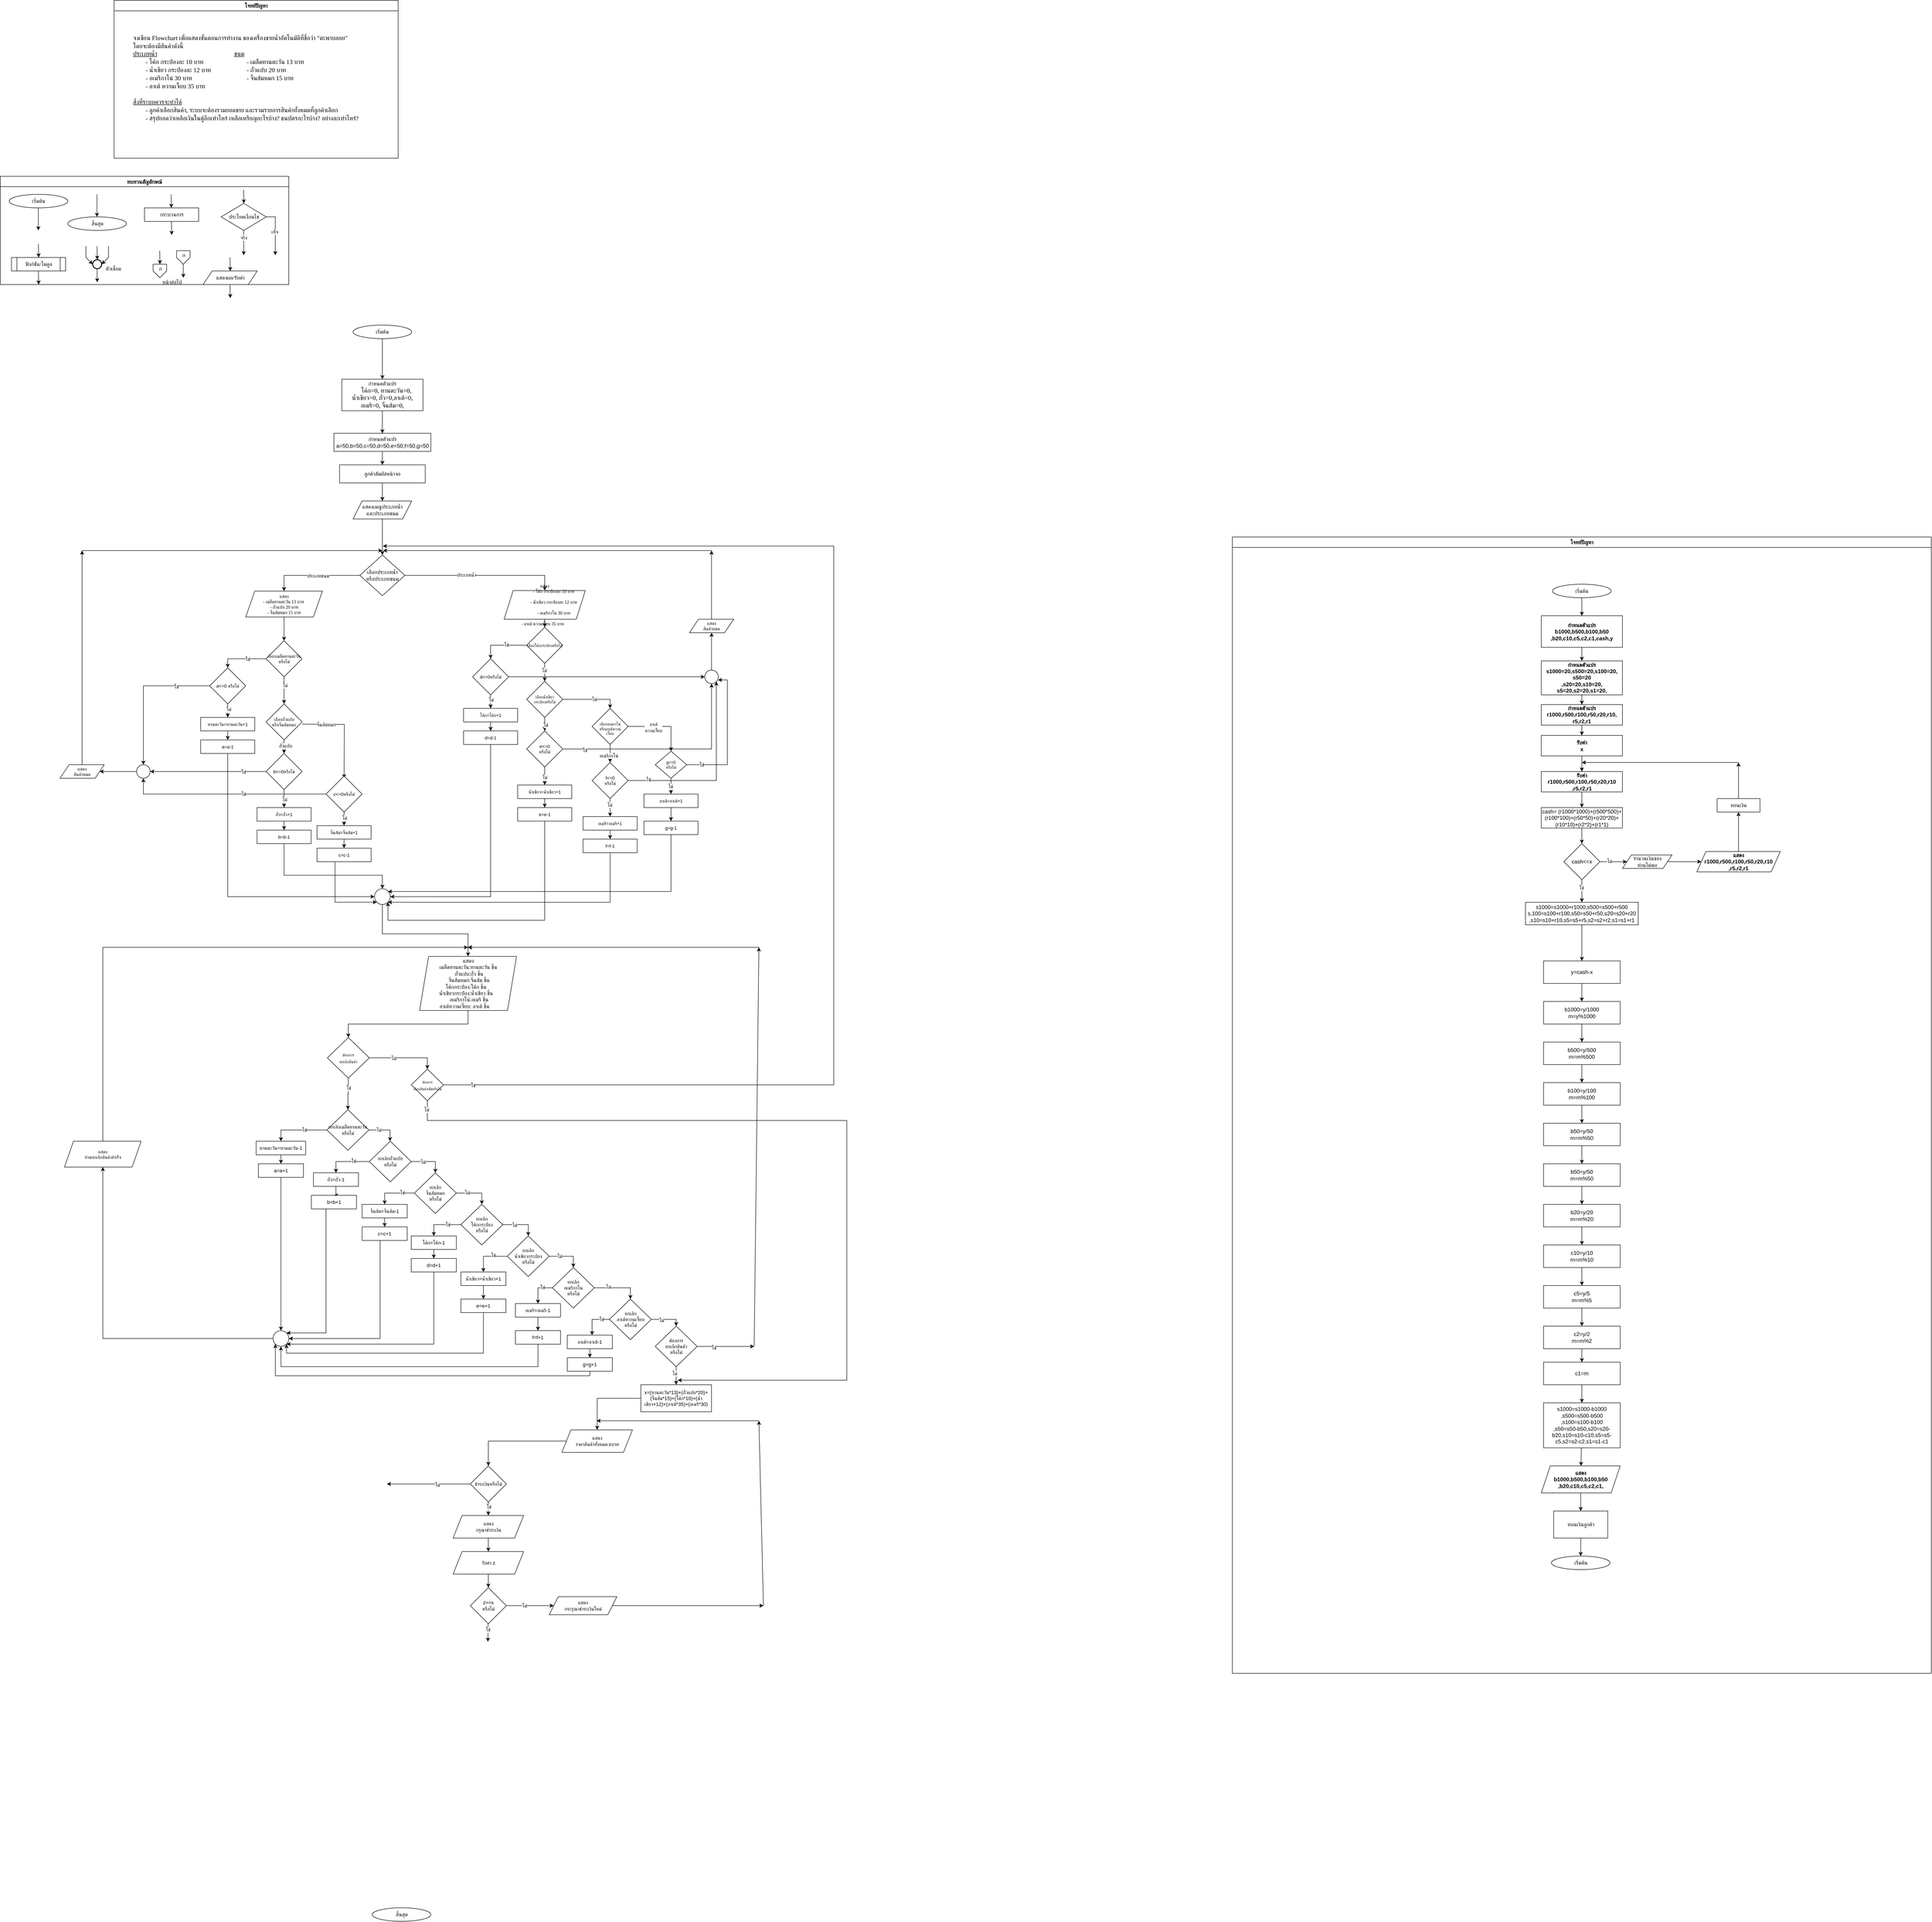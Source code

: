 <mxfile>
    <diagram name="Page-1" id="Xa4HiU06uu2VXl8qRVdY">
        <mxGraphModel dx="2899" dy="2493" grid="1" gridSize="10" guides="1" tooltips="1" connect="1" arrows="1" fold="1" page="1" pageScale="1" pageWidth="850" pageHeight="1100" math="0" shadow="0">
            <root>
                <mxCell id="0"/>
                <mxCell id="1" parent="0"/>
                <mxCell id="of-Or63fq2WvLNfduHY4-37" value="&lt;font data-font-src=&quot;https://fonts.googleapis.com/css?family=Sarabun&quot; face=&quot;Sarabun&quot;&gt;โจทย์ปัญหา&lt;/font&gt;" style="swimlane;whiteSpace=wrap;html=1;" parent="1" vertex="1">
                    <mxGeometry x="-2040" y="-2120" width="630" height="350" as="geometry"/>
                </mxCell>
                <mxCell id="of-Or63fq2WvLNfduHY4-38" value="&lt;font data-font-src=&quot;https://fonts.googleapis.com/css?family=Sarabun&quot; face=&quot;Sarabun&quot; style=&quot;font-size: 14px;&quot;&gt;จงเขียน Flowchart เพื่อแสดงขั้นตอนการทำงาน ของเครื่องขายน้ำอัตโนมัติที่ชื่อว่า &quot;ตะพาบลอย&quot;&lt;br&gt;โดยจะต้องมีสินค้าดังนี้&lt;br&gt;&lt;u&gt;ประเภทน้ำ&lt;span style=&quot;white-space: pre;&quot;&gt;&#x9;&lt;/span&gt;&lt;span style=&quot;white-space: pre;&quot;&gt;&#x9;&lt;/span&gt;&lt;span style=&quot;white-space: pre;&quot;&gt;&#x9;&lt;/span&gt;&lt;span style=&quot;white-space: pre;&quot;&gt;&#x9;&lt;/span&gt;&lt;span style=&quot;white-space: pre;&quot;&gt;&#x9;&lt;/span&gt;&lt;span style=&quot;white-space: pre;&quot;&gt;&#x9;&lt;span style=&quot;white-space: pre;&quot;&gt;&#x9;&lt;/span&gt;ข&lt;/span&gt;นม&lt;/u&gt;&lt;br&gt;&lt;span style=&quot;white-space: pre;&quot;&gt;&#x9;&lt;/span&gt;- โค้ก กระป๋องละ 10 บาท&lt;span style=&quot;white-space: pre;&quot;&gt;&#x9;&lt;/span&gt;&lt;span style=&quot;white-space: pre;&quot;&gt;&#x9;&lt;/span&gt;&lt;span style=&quot;white-space: pre;&quot;&gt;&#x9;&lt;/span&gt;&lt;span style=&quot;white-space: pre;&quot;&gt;&#x9;&lt;/span&gt;- เมล็ดทานตะวัน 13 บาท&lt;br&gt;&lt;span style=&quot;white-space: pre;&quot;&gt;&#x9;&lt;/span&gt;- น้ำเขียว กระป๋องละ 12 บาท&lt;span style=&quot;white-space: pre;&quot;&gt;&#x9;&lt;/span&gt;&lt;span style=&quot;white-space: pre;&quot;&gt;&#x9;&lt;/span&gt;&lt;span style=&quot;white-space: pre;&quot;&gt;&#x9;&lt;/span&gt;- ถั่วแปบ 20 บาท&lt;br&gt;&lt;span style=&quot;white-space: pre;&quot;&gt;&#x9;&lt;/span&gt;- อเมริกาโน่ 30 บาท&lt;span style=&quot;white-space: pre;&quot;&gt;&#x9;&lt;/span&gt;&lt;span style=&quot;white-space: pre;&quot;&gt;&#x9;&lt;/span&gt;&lt;span style=&quot;white-space: pre;&quot;&gt;&#x9;&lt;/span&gt;&lt;span style=&quot;white-space: pre;&quot;&gt;&#x9;&lt;/span&gt;&lt;span style=&quot;white-space: pre;&quot;&gt;&#x9;&lt;/span&gt;- จิ้นส้มหมก 15 บาท&lt;br&gt;&lt;span style=&quot;white-space: pre;&quot;&gt;&#x9;&lt;/span&gt;- ลาเต้ หวานเจี๊ยบ 35 บาท&lt;span style=&quot;white-space: pre;&quot;&gt;&#x9;&lt;/span&gt;&lt;br&gt;&lt;br&gt;&lt;u&gt;สิ่งที่ระบบควรจะทำได้&lt;/u&gt;&lt;br&gt;&lt;span style=&quot;white-space: pre;&quot;&gt;&#x9;&lt;/span&gt;- ลูกค้าเลือกสินค้า, ระบบจะต้องรวมยอดขาย และรวมรายการสินค้าทั้งหมดที่ลูกค้าเลือก&lt;br&gt;&lt;span style=&quot;white-space: pre;&quot;&gt;&#x9;&lt;/span&gt;- สรุปยอดว่าเหลือเงินในตู้อีกเท่าไหร่ เหลือเหรียญอะไรบ้าง? ธนบัตรอะไรบ้าง? อย่างละเท่าไหร่?&lt;br&gt;&lt;br&gt;&lt;br&gt;&lt;/font&gt;" style="text;html=1;align=left;verticalAlign=middle;resizable=0;points=[];autosize=1;strokeColor=none;fillColor=none;fontSize=14;" parent="of-Or63fq2WvLNfduHY4-37" vertex="1">
                    <mxGeometry x="40" y="70" width="580" height="240" as="geometry"/>
                </mxCell>
                <mxCell id="of-Or63fq2WvLNfduHY4-1" value="ทบทวนสัญลักษณ์" style="swimlane;fontFamily=Sarabun;fontSource=https%3A%2F%2Ffonts.googleapis.com%2Fcss%3Ffamily%3DSarabun;" parent="1" vertex="1">
                    <mxGeometry x="-2292.5" y="-1730" width="640" height="240" as="geometry"/>
                </mxCell>
                <mxCell id="of-Or63fq2WvLNfduHY4-2" value="&lt;font data-font-src=&quot;https://fonts.googleapis.com/css?family=Sarabun&quot; face=&quot;Sarabun&quot;&gt;เริ่มต้น&lt;/font&gt;" style="ellipse;whiteSpace=wrap;html=1;" parent="of-Or63fq2WvLNfduHY4-1" vertex="1">
                    <mxGeometry x="20" y="40" width="130" height="30" as="geometry"/>
                </mxCell>
                <mxCell id="of-Or63fq2WvLNfduHY4-3" value="" style="endArrow=classic;html=1;rounded=0;" parent="of-Or63fq2WvLNfduHY4-1" edge="1">
                    <mxGeometry width="50" height="50" relative="1" as="geometry">
                        <mxPoint x="84.5" y="70" as="sourcePoint"/>
                        <mxPoint x="84.5" y="120" as="targetPoint"/>
                    </mxGeometry>
                </mxCell>
                <mxCell id="of-Or63fq2WvLNfduHY4-4" value="&lt;font face=&quot;Sarabun&quot;&gt;สิ้นสุด&lt;/font&gt;" style="ellipse;whiteSpace=wrap;html=1;" parent="of-Or63fq2WvLNfduHY4-1" vertex="1">
                    <mxGeometry x="150" y="90" width="130" height="30" as="geometry"/>
                </mxCell>
                <mxCell id="of-Or63fq2WvLNfduHY4-5" value="" style="endArrow=classic;html=1;rounded=0;" parent="of-Or63fq2WvLNfduHY4-1" edge="1">
                    <mxGeometry width="50" height="50" relative="1" as="geometry">
                        <mxPoint x="214.5" y="40" as="sourcePoint"/>
                        <mxPoint x="214.5" y="90" as="targetPoint"/>
                    </mxGeometry>
                </mxCell>
                <mxCell id="of-Or63fq2WvLNfduHY4-6" value="กระบวนการ" style="rounded=0;whiteSpace=wrap;html=1;fontFamily=Sarabun;fontSource=https%3A%2F%2Ffonts.googleapis.com%2Fcss%3Ffamily%3DSarabun;" parent="of-Or63fq2WvLNfduHY4-1" vertex="1">
                    <mxGeometry x="320" y="70" width="120" height="30" as="geometry"/>
                </mxCell>
                <mxCell id="of-Or63fq2WvLNfduHY4-7" value="" style="endArrow=classic;html=1;rounded=0;" parent="of-Or63fq2WvLNfduHY4-1" edge="1">
                    <mxGeometry width="50" height="50" relative="1" as="geometry">
                        <mxPoint x="379" y="40" as="sourcePoint"/>
                        <mxPoint x="379.5" y="70" as="targetPoint"/>
                    </mxGeometry>
                </mxCell>
                <mxCell id="of-Or63fq2WvLNfduHY4-8" value="" style="endArrow=classic;html=1;rounded=0;" parent="of-Or63fq2WvLNfduHY4-1" edge="1">
                    <mxGeometry width="50" height="50" relative="1" as="geometry">
                        <mxPoint x="379.75" y="100" as="sourcePoint"/>
                        <mxPoint x="380.25" y="130" as="targetPoint"/>
                    </mxGeometry>
                </mxCell>
                <mxCell id="of-Or63fq2WvLNfduHY4-9" value="ประโยคเงื่อนไข" style="rhombus;whiteSpace=wrap;html=1;fontFamily=Sarabun;fontSource=https%3A%2F%2Ffonts.googleapis.com%2Fcss%3Ffamily%3DSarabun;" parent="of-Or63fq2WvLNfduHY4-1" vertex="1">
                    <mxGeometry x="490" y="60" width="100" height="60" as="geometry"/>
                </mxCell>
                <mxCell id="of-Or63fq2WvLNfduHY4-10" value="" style="endArrow=classic;html=1;rounded=0;" parent="of-Or63fq2WvLNfduHY4-1" edge="1">
                    <mxGeometry width="50" height="50" relative="1" as="geometry">
                        <mxPoint x="539.71" y="30" as="sourcePoint"/>
                        <mxPoint x="540.21" y="60" as="targetPoint"/>
                    </mxGeometry>
                </mxCell>
                <mxCell id="of-Or63fq2WvLNfduHY4-11" value="" style="endArrow=classic;html=1;rounded=0;" parent="of-Or63fq2WvLNfduHY4-1" edge="1">
                    <mxGeometry width="50" height="50" relative="1" as="geometry">
                        <mxPoint x="539.71" y="120" as="sourcePoint"/>
                        <mxPoint x="540" y="175" as="targetPoint"/>
                    </mxGeometry>
                </mxCell>
                <mxCell id="of-Or63fq2WvLNfduHY4-12" value="จริง" style="edgeLabel;html=1;align=center;verticalAlign=middle;resizable=0;points=[];fontFamily=Sarabun;fontSource=https%3A%2F%2Ffonts.googleapis.com%2Fcss%3Ffamily%3DSarabun;" parent="of-Or63fq2WvLNfduHY4-11" vertex="1" connectable="0">
                    <mxGeometry x="-0.414" y="-1" relative="1" as="geometry">
                        <mxPoint as="offset"/>
                    </mxGeometry>
                </mxCell>
                <mxCell id="of-Or63fq2WvLNfduHY4-13" value="" style="endArrow=classic;html=1;rounded=0;exitX=1;exitY=0.5;exitDx=0;exitDy=0;" parent="of-Or63fq2WvLNfduHY4-1" source="of-Or63fq2WvLNfduHY4-9" edge="1">
                    <mxGeometry width="50" height="50" relative="1" as="geometry">
                        <mxPoint x="620" y="95" as="sourcePoint"/>
                        <mxPoint x="610" y="175" as="targetPoint"/>
                        <Array as="points">
                            <mxPoint x="610" y="90"/>
                        </Array>
                    </mxGeometry>
                </mxCell>
                <mxCell id="of-Or63fq2WvLNfduHY4-14" value="&lt;font data-font-src=&quot;https://fonts.googleapis.com/css?family=Sarabun&quot; face=&quot;Sarabun&quot;&gt;เท็จ&lt;/font&gt;" style="edgeLabel;html=1;align=center;verticalAlign=middle;resizable=0;points=[];" parent="of-Or63fq2WvLNfduHY4-13" vertex="1" connectable="0">
                    <mxGeometry x="-0.002" y="-2" relative="1" as="geometry">
                        <mxPoint as="offset"/>
                    </mxGeometry>
                </mxCell>
                <mxCell id="of-Or63fq2WvLNfduHY4-15" value="&lt;font data-font-src=&quot;https://fonts.googleapis.com/css?family=Sarabun&quot; face=&quot;Sarabun&quot;&gt;ฟังก์ชัน/โมดูล&lt;/font&gt;" style="shape=process;whiteSpace=wrap;html=1;backgroundOutline=1;" parent="of-Or63fq2WvLNfduHY4-1" vertex="1">
                    <mxGeometry x="25" y="180" width="120" height="30" as="geometry"/>
                </mxCell>
                <mxCell id="of-Or63fq2WvLNfduHY4-16" value="" style="endArrow=classic;html=1;rounded=0;" parent="of-Or63fq2WvLNfduHY4-1" edge="1">
                    <mxGeometry width="50" height="50" relative="1" as="geometry">
                        <mxPoint x="84.71" y="150" as="sourcePoint"/>
                        <mxPoint x="85.21" y="180" as="targetPoint"/>
                    </mxGeometry>
                </mxCell>
                <mxCell id="of-Or63fq2WvLNfduHY4-17" value="" style="endArrow=classic;html=1;rounded=0;" parent="of-Or63fq2WvLNfduHY4-1" edge="1">
                    <mxGeometry width="50" height="50" relative="1" as="geometry">
                        <mxPoint x="84.71" y="210" as="sourcePoint"/>
                        <mxPoint x="85.21" y="240" as="targetPoint"/>
                    </mxGeometry>
                </mxCell>
                <mxCell id="of-Or63fq2WvLNfduHY4-18" value="" style="strokeWidth=2;html=1;shape=mxgraph.flowchart.start_2;whiteSpace=wrap;" parent="of-Or63fq2WvLNfduHY4-1" vertex="1">
                    <mxGeometry x="205" y="185" width="20" height="20" as="geometry"/>
                </mxCell>
                <mxCell id="of-Or63fq2WvLNfduHY4-19" value="" style="endArrow=classic;html=1;rounded=0;" parent="of-Or63fq2WvLNfduHY4-1" edge="1">
                    <mxGeometry width="50" height="50" relative="1" as="geometry">
                        <mxPoint x="214.71" y="155" as="sourcePoint"/>
                        <mxPoint x="215.21" y="185" as="targetPoint"/>
                    </mxGeometry>
                </mxCell>
                <mxCell id="of-Or63fq2WvLNfduHY4-20" value="" style="endArrow=classic;html=1;rounded=0;entryX=0;entryY=0.5;entryDx=0;entryDy=0;entryPerimeter=0;" parent="of-Or63fq2WvLNfduHY4-1" target="of-Or63fq2WvLNfduHY4-18" edge="1">
                    <mxGeometry width="50" height="50" relative="1" as="geometry">
                        <mxPoint x="190.0" y="155" as="sourcePoint"/>
                        <mxPoint x="190.5" y="185" as="targetPoint"/>
                        <Array as="points">
                            <mxPoint x="190" y="180"/>
                        </Array>
                    </mxGeometry>
                </mxCell>
                <mxCell id="of-Or63fq2WvLNfduHY4-21" value="" style="endArrow=classic;html=1;rounded=0;entryX=1;entryY=0.5;entryDx=0;entryDy=0;entryPerimeter=0;" parent="of-Or63fq2WvLNfduHY4-1" target="of-Or63fq2WvLNfduHY4-18" edge="1">
                    <mxGeometry width="50" height="50" relative="1" as="geometry">
                        <mxPoint x="240.0" y="155" as="sourcePoint"/>
                        <mxPoint x="240.5" y="185" as="targetPoint"/>
                        <Array as="points">
                            <mxPoint x="240" y="180"/>
                        </Array>
                    </mxGeometry>
                </mxCell>
                <mxCell id="of-Or63fq2WvLNfduHY4-22" value="" style="endArrow=classic;html=1;rounded=0;" parent="of-Or63fq2WvLNfduHY4-1" edge="1">
                    <mxGeometry width="50" height="50" relative="1" as="geometry">
                        <mxPoint x="214.71" y="205" as="sourcePoint"/>
                        <mxPoint x="215.21" y="235" as="targetPoint"/>
                    </mxGeometry>
                </mxCell>
                <mxCell id="of-Or63fq2WvLNfduHY4-23" value="&lt;font data-font-src=&quot;https://fonts.googleapis.com/css?family=Sarabun&quot; face=&quot;Sarabun&quot;&gt;ตัวเชื่อม&lt;/font&gt;" style="text;html=1;align=center;verticalAlign=middle;resizable=0;points=[];autosize=1;strokeColor=none;fillColor=none;" parent="of-Or63fq2WvLNfduHY4-1" vertex="1">
                    <mxGeometry x="220" y="190" width="60" height="30" as="geometry"/>
                </mxCell>
                <mxCell id="of-Or63fq2WvLNfduHY4-24" value="" style="endArrow=classic;html=1;rounded=0;" parent="of-Or63fq2WvLNfduHY4-1" edge="1">
                    <mxGeometry width="50" height="50" relative="1" as="geometry">
                        <mxPoint x="353.71" y="165" as="sourcePoint"/>
                        <mxPoint x="354.21" y="195" as="targetPoint"/>
                    </mxGeometry>
                </mxCell>
                <mxCell id="of-Or63fq2WvLNfduHY4-25" value="" style="verticalLabelPosition=bottom;verticalAlign=top;html=1;shape=offPageConnector;rounded=0;size=0.5;" parent="of-Or63fq2WvLNfduHY4-1" vertex="1">
                    <mxGeometry x="339" y="195" width="30" height="30" as="geometry"/>
                </mxCell>
                <mxCell id="of-Or63fq2WvLNfduHY4-26" value="" style="endArrow=classic;html=1;rounded=0;" parent="of-Or63fq2WvLNfduHY4-1" edge="1">
                    <mxGeometry width="50" height="50" relative="1" as="geometry">
                        <mxPoint x="405.71" y="195" as="sourcePoint"/>
                        <mxPoint x="406.21" y="225" as="targetPoint"/>
                    </mxGeometry>
                </mxCell>
                <mxCell id="of-Or63fq2WvLNfduHY4-27" value="" style="verticalLabelPosition=bottom;verticalAlign=top;html=1;shape=offPageConnector;rounded=0;size=0.5;" parent="of-Or63fq2WvLNfduHY4-1" vertex="1">
                    <mxGeometry x="391" y="165" width="30" height="30" as="geometry"/>
                </mxCell>
                <mxCell id="of-Or63fq2WvLNfduHY4-28" value="หน้าต่อไป" style="text;html=1;align=center;verticalAlign=middle;resizable=0;points=[];autosize=1;strokeColor=none;fillColor=none;fontFamily=Sarabun;fontSource=https%3A%2F%2Ffonts.googleapis.com%2Fcss%3Ffamily%3DSarabun;" parent="of-Or63fq2WvLNfduHY4-1" vertex="1">
                    <mxGeometry x="345" y="220" width="70" height="30" as="geometry"/>
                </mxCell>
                <mxCell id="of-Or63fq2WvLNfduHY4-29" value="ก" style="text;html=1;align=center;verticalAlign=middle;resizable=0;points=[];autosize=1;strokeColor=none;fillColor=none;fontFamily=Sarabun;fontSource=https%3A%2F%2Ffonts.googleapis.com%2Fcss%3Ffamily%3DSarabun;" parent="of-Or63fq2WvLNfduHY4-1" vertex="1">
                    <mxGeometry x="339" y="190" width="30" height="30" as="geometry"/>
                </mxCell>
                <mxCell id="of-Or63fq2WvLNfduHY4-30" value="ก" style="text;html=1;align=center;verticalAlign=middle;resizable=0;points=[];autosize=1;strokeColor=none;fillColor=none;fontFamily=Sarabun;fontSource=https%3A%2F%2Ffonts.googleapis.com%2Fcss%3Ffamily%3DSarabun;" parent="of-Or63fq2WvLNfduHY4-1" vertex="1">
                    <mxGeometry x="391" y="160" width="30" height="30" as="geometry"/>
                </mxCell>
                <mxCell id="of-Or63fq2WvLNfduHY4-31" value="แสดงผล/รับค่า" style="shape=parallelogram;perimeter=parallelogramPerimeter;whiteSpace=wrap;html=1;fixedSize=1;fontFamily=Sarabun;fontSource=https%3A%2F%2Ffonts.googleapis.com%2Fcss%3Ffamily%3DSarabun;" parent="of-Or63fq2WvLNfduHY4-1" vertex="1">
                    <mxGeometry x="450" y="210" width="120" height="30" as="geometry"/>
                </mxCell>
                <mxCell id="of-Or63fq2WvLNfduHY4-32" value="" style="endArrow=classic;html=1;rounded=0;" parent="of-Or63fq2WvLNfduHY4-1" edge="1">
                    <mxGeometry width="50" height="50" relative="1" as="geometry">
                        <mxPoint x="509.71" y="180" as="sourcePoint"/>
                        <mxPoint x="510.21" y="210" as="targetPoint"/>
                    </mxGeometry>
                </mxCell>
                <mxCell id="of-Or63fq2WvLNfduHY4-33" value="" style="endArrow=classic;html=1;rounded=0;" parent="of-Or63fq2WvLNfduHY4-1" edge="1">
                    <mxGeometry width="50" height="50" relative="1" as="geometry">
                        <mxPoint x="509.71" y="240" as="sourcePoint"/>
                        <mxPoint x="510.21" y="270" as="targetPoint"/>
                    </mxGeometry>
                </mxCell>
                <mxCell id="110" value="" style="edgeStyle=none;html=1;" parent="1" source="of-Or63fq2WvLNfduHY4-35" target="of-Or63fq2WvLNfduHY4-39" edge="1">
                    <mxGeometry relative="1" as="geometry"/>
                </mxCell>
                <mxCell id="of-Or63fq2WvLNfduHY4-35" value="&lt;font data-font-src=&quot;https://fonts.googleapis.com/css?family=Sarabun&quot; face=&quot;Sarabun&quot;&gt;เริ่มต้น&lt;/font&gt;" style="ellipse;whiteSpace=wrap;html=1;fontStyle=0" parent="1" vertex="1">
                    <mxGeometry x="-1510" y="-1400" width="130" height="30" as="geometry"/>
                </mxCell>
                <mxCell id="126" value="" style="edgeStyle=none;html=1;" edge="1" parent="1" source="of-Or63fq2WvLNfduHY4-39" target="of-Or63fq2WvLNfduHY4-103">
                    <mxGeometry relative="1" as="geometry"/>
                </mxCell>
                <mxCell id="of-Or63fq2WvLNfduHY4-39" value="กำหนดตัวแปร&lt;div&gt;&lt;span style=&quot;font-family: Sarabun; font-size: 14px; text-align: left; text-wrap-mode: nowrap;&quot;&gt;&amp;nbsp; &amp;nbsp; &amp;nbsp;โค้ก=0,&amp;nbsp;&lt;/span&gt;&lt;span style=&quot;font-family: Sarabun; font-size: 14px; text-align: left; text-wrap-mode: nowrap;&quot;&gt;ทานตะวัน=0,&lt;/span&gt;&lt;br style=&quot;font-family: Sarabun; font-size: 14px; text-align: left; text-wrap-mode: nowrap;&quot;&gt;&lt;span style=&quot;font-family: Sarabun; font-size: 14px; text-align: left; text-wrap-mode: nowrap;&quot;&gt;น้ำเขียว=0,&amp;nbsp;&lt;/span&gt;&lt;span style=&quot;font-family: Sarabun; font-size: 14px; text-align: left; text-wrap-mode: nowrap;&quot;&gt;ถั่ว=0,&lt;/span&gt;&lt;span style=&quot;font-family: Sarabun; font-size: 14px; text-align: left; text-wrap-mode: nowrap;&quot;&gt;ลาเต้=0,&lt;/span&gt;&lt;br style=&quot;font-family: Sarabun; font-size: 14px; text-align: left; text-wrap-mode: nowrap;&quot;&gt;&lt;span style=&quot;font-family: Sarabun; font-size: 14px; text-align: left; text-wrap-mode: nowrap;&quot;&gt;อเมริ=0,&amp;nbsp;&lt;/span&gt;&lt;span style=&quot;font-family: Sarabun; font-size: 14px; text-align: left; text-wrap-mode: nowrap;&quot;&gt;จิ้นส้ม=&lt;/span&gt;&lt;span style=&quot;font-family: Sarabun; font-size: 14px; text-align: left; text-wrap-mode: nowrap; background-color: transparent; color: light-dark(rgb(0, 0, 0), rgb(255, 255, 255));&quot;&gt;0,&lt;/span&gt;&lt;/div&gt;" style="whiteSpace=wrap;html=1;fontStyle=0" parent="1" vertex="1">
                    <mxGeometry x="-1535" y="-1280" width="180" height="70" as="geometry"/>
                </mxCell>
                <mxCell id="WRIfh3sDyCiLUNuFMf4n-103" value="" style="edgeStyle=orthogonalEdgeStyle;rounded=0;orthogonalLoop=1;jettySize=auto;html=1;" parent="1" source="of-Or63fq2WvLNfduHY4-50" target="of-Or63fq2WvLNfduHY4-52" edge="1">
                    <mxGeometry relative="1" as="geometry"/>
                </mxCell>
                <mxCell id="of-Or63fq2WvLNfduHY4-50" value="&lt;span&gt;ลูกค้าสัมผัสหน้าจอ&lt;/span&gt;" style="whiteSpace=wrap;html=1;fontStyle=0" parent="1" vertex="1">
                    <mxGeometry x="-1540" y="-1090" width="190" height="40" as="geometry"/>
                </mxCell>
                <mxCell id="WRIfh3sDyCiLUNuFMf4n-97" value="" style="edgeStyle=orthogonalEdgeStyle;rounded=0;orthogonalLoop=1;jettySize=auto;html=1;entryX=0.5;entryY=0;entryDx=0;entryDy=0;" parent="1" source="of-Or63fq2WvLNfduHY4-52" target="of-Or63fq2WvLNfduHY4-54" edge="1">
                    <mxGeometry relative="1" as="geometry">
                        <mxPoint x="-1445" y="-870" as="targetPoint"/>
                    </mxGeometry>
                </mxCell>
                <mxCell id="of-Or63fq2WvLNfduHY4-52" value="&lt;div&gt;&lt;br&gt;&lt;/div&gt;&lt;div&gt;&lt;span style=&quot;background-color: transparent; color: light-dark(rgb(0, 0, 0), rgb(255, 255, 255));&quot;&gt;แสดงเมณูประเภทน้ำ&lt;/span&gt;&lt;/div&gt;&lt;div&gt;และประเภทขนม&lt;br&gt;&lt;div&gt;&lt;br&gt;&lt;/div&gt;&lt;/div&gt;" style="shape=parallelogram;perimeter=parallelogramPerimeter;whiteSpace=wrap;html=1;fixedSize=1;" parent="1" vertex="1">
                    <mxGeometry x="-1510" y="-1010" width="130" height="40" as="geometry"/>
                </mxCell>
                <mxCell id="of-Or63fq2WvLNfduHY4-61" value="" style="edgeStyle=orthogonalEdgeStyle;rounded=0;orthogonalLoop=1;jettySize=auto;html=1;entryX=0.5;entryY=0;entryDx=0;entryDy=0;" parent="1" source="of-Or63fq2WvLNfduHY4-54" target="of-Or63fq2WvLNfduHY4-60" edge="1">
                    <mxGeometry relative="1" as="geometry"/>
                </mxCell>
                <mxCell id="of-Or63fq2WvLNfduHY4-64" value="ประเภทขนม" style="edgeLabel;html=1;align=center;verticalAlign=middle;resizable=0;points=[];" parent="of-Or63fq2WvLNfduHY4-61" vertex="1" connectable="0">
                    <mxGeometry x="-0.085" y="1" relative="1" as="geometry">
                        <mxPoint as="offset"/>
                    </mxGeometry>
                </mxCell>
                <mxCell id="of-Or63fq2WvLNfduHY4-63" value="" style="edgeStyle=orthogonalEdgeStyle;rounded=0;orthogonalLoop=1;jettySize=auto;html=1;entryX=0.5;entryY=0;entryDx=0;entryDy=0;exitX=1;exitY=0.5;exitDx=0;exitDy=0;" parent="1" source="of-Or63fq2WvLNfduHY4-54" target="of-Or63fq2WvLNfduHY4-62" edge="1">
                    <mxGeometry relative="1" as="geometry">
                        <mxPoint x="-1250" y="-840" as="sourcePoint"/>
                        <mxPoint x="-1055" y="-840" as="targetPoint"/>
                    </mxGeometry>
                </mxCell>
                <mxCell id="of-Or63fq2WvLNfduHY4-65" value="ประเภทน้ำ" style="edgeLabel;html=1;align=center;verticalAlign=middle;resizable=0;points=[];" parent="of-Or63fq2WvLNfduHY4-63" vertex="1" connectable="0">
                    <mxGeometry x="-0.211" y="1" relative="1" as="geometry">
                        <mxPoint as="offset"/>
                    </mxGeometry>
                </mxCell>
                <mxCell id="of-Or63fq2WvLNfduHY4-54" value="เลือกประเภทน้ำ&lt;div&gt;หรือประเภทขนม&lt;/div&gt;" style="rhombus;whiteSpace=wrap;html=1;" parent="1" vertex="1">
                    <mxGeometry x="-1495" y="-890" width="100" height="90" as="geometry"/>
                </mxCell>
                <mxCell id="of-Or63fq2WvLNfduHY4-67" value="" style="edgeStyle=orthogonalEdgeStyle;rounded=0;orthogonalLoop=1;jettySize=auto;html=1;" parent="1" source="of-Or63fq2WvLNfduHY4-60" target="of-Or63fq2WvLNfduHY4-66" edge="1">
                    <mxGeometry relative="1" as="geometry"/>
                </mxCell>
                <mxCell id="of-Or63fq2WvLNfduHY4-60" value="&lt;font&gt;แสดง&lt;/font&gt;&lt;div&gt;&lt;font&gt;&lt;span style=&quot;font-family: Sarabun; text-align: left; text-wrap-mode: nowrap;&quot;&gt;- เมล็ดทานตะวัน 13 บาท&amp;nbsp;&lt;/span&gt;&lt;br style=&quot;font-family: Sarabun; text-align: left; text-wrap-mode: nowrap;&quot;&gt;&lt;span style=&quot;font-family: Sarabun; text-align: left; text-wrap-mode: nowrap;&quot;&gt;- ถั่วแปบ 20 บาท&lt;/span&gt;&lt;br style=&quot;font-family: Sarabun; text-align: left; text-wrap-mode: nowrap;&quot;&gt;&lt;span style=&quot;font-family: Sarabun; text-align: left; text-wrap-mode: nowrap;&quot;&gt;- จิ้นส้มหมก 15 บาท&lt;/span&gt;&lt;/font&gt;&lt;/div&gt;" style="shape=parallelogram;perimeter=parallelogramPerimeter;whiteSpace=wrap;html=1;fixedSize=1;fontSize=10;" parent="1" vertex="1">
                    <mxGeometry x="-1748" y="-810" width="170" height="57.19" as="geometry"/>
                </mxCell>
                <mxCell id="of-Or63fq2WvLNfduHY4-110" value="" style="edgeStyle=orthogonalEdgeStyle;rounded=0;orthogonalLoop=1;jettySize=auto;html=1;" parent="1" source="of-Or63fq2WvLNfduHY4-62" target="of-Or63fq2WvLNfduHY4-68" edge="1">
                    <mxGeometry relative="1" as="geometry"/>
                </mxCell>
                <mxCell id="of-Or63fq2WvLNfduHY4-62" value="&lt;font&gt;แสดง&lt;/font&gt;&lt;div&gt;&lt;span style=&quot;font-family: Sarabun; text-align: left; text-wrap-mode: nowrap;&quot;&gt;&amp;nbsp; &amp;nbsp; &amp;nbsp; &amp;nbsp; &amp;nbsp; &amp;nbsp; &amp;nbsp; &amp;nbsp; - โค้ก กระป๋องละ 10 บาท&lt;/span&gt;&lt;span style=&quot;font-family: Sarabun; text-align: left; white-space: pre;&quot;&gt;&#x9;&lt;/span&gt;&lt;span style=&quot;font-family: Sarabun; text-align: left; white-space: pre;&quot;&gt;&#x9;&lt;/span&gt;&lt;span style=&quot;font-family: Sarabun; text-align: left; white-space: pre;&quot;&gt;&#x9;&lt;/span&gt;&lt;span style=&quot;font-family: Sarabun; text-align: left; white-space: pre;&quot;&gt;&#x9;&lt;/span&gt;&lt;br style=&quot;font-family: Sarabun; text-align: left; text-wrap-mode: nowrap;&quot;&gt;&lt;span style=&quot;font-family: Sarabun; text-align: left; text-wrap-mode: nowrap;&quot;&gt;&amp;nbsp; &lt;span style=&quot;white-space: pre;&quot;&gt;&#x9;&lt;/span&gt;&lt;span style=&quot;white-space: pre;&quot;&gt;&#x9;&lt;/span&gt;- น้ำเขียว กระป๋องละ 12 บาท&lt;/span&gt;&lt;span style=&quot;font-family: Sarabun; text-align: left; white-space: pre;&quot;&gt;&#x9;&lt;/span&gt;&lt;span style=&quot;font-family: Sarabun; text-align: left; white-space: pre;&quot;&gt;&#x9;&lt;/span&gt;&lt;span style=&quot;font-family: Sarabun; text-align: left; white-space: pre;&quot;&gt;&#x9;&lt;/span&gt;&lt;br style=&quot;font-family: Sarabun; text-align: left; text-wrap-mode: nowrap;&quot;&gt;&lt;span style=&quot;font-family: Sarabun; text-align: left; text-wrap-mode: nowrap;&quot;&gt;&lt;span style=&quot;white-space: pre;&quot;&gt;&#x9;&lt;/span&gt;&lt;span style=&quot;white-space: pre;&quot;&gt;&#x9;&lt;/span&gt;- อเมริกาโน่ 30 บาท&lt;/span&gt;&lt;span style=&quot;font-family: Sarabun; text-align: left; white-space: pre;&quot;&gt;&#x9;&lt;/span&gt;&lt;span style=&quot;font-family: Sarabun; text-align: left; white-space: pre;&quot;&gt;&#x9;&lt;/span&gt;&lt;span style=&quot;font-family: Sarabun; text-align: left; white-space: pre;&quot;&gt;&#x9;&lt;/span&gt;&lt;span style=&quot;font-family: Sarabun; text-align: left; white-space: pre;&quot;&gt;&#x9;&lt;/span&gt;&lt;span style=&quot;font-family: Sarabun; text-align: left; white-space: pre;&quot;&gt;&#x9;&lt;/span&gt;&lt;/div&gt;&lt;div style=&quot;text-align: center;&quot;&gt;&lt;span style=&quot;background-color: transparent; color: light-dark(rgb(0, 0, 0), rgb(255, 255, 255)); text-align: left;&quot;&gt;&amp;nbsp; &amp;nbsp;&lt;/span&gt;&lt;span style=&quot;background-color: transparent; color: light-dark(rgb(0, 0, 0), rgb(255, 255, 255)); text-wrap-mode: nowrap; font-family: Sarabun; text-align: left;&quot;&gt;- ลาเต้ หวานเจี๊ยบ 35 บาท&lt;/span&gt;&lt;span style=&quot;background-color: transparent; color: light-dark(rgb(0, 0, 0), rgb(255, 255, 255)); font-family: Sarabun; text-align: left; white-space: pre;&quot;&gt;&#x9;&lt;/span&gt;&lt;/div&gt;" style="shape=parallelogram;perimeter=parallelogramPerimeter;whiteSpace=wrap;html=1;fixedSize=1;fontSize=10;" parent="1" vertex="1">
                    <mxGeometry x="-1175" y="-811.4" width="180" height="63.59" as="geometry"/>
                </mxCell>
                <mxCell id="of-Or63fq2WvLNfduHY4-115" value="" style="edgeStyle=orthogonalEdgeStyle;rounded=0;orthogonalLoop=1;jettySize=auto;html=1;entryX=0.5;entryY=0;entryDx=0;entryDy=0;" parent="1" source="of-Or63fq2WvLNfduHY4-66" target="of-Or63fq2WvLNfduHY4-114" edge="1">
                    <mxGeometry relative="1" as="geometry"/>
                </mxCell>
                <mxCell id="of-Or63fq2WvLNfduHY4-116" value="ใช่" style="edgeLabel;html=1;align=center;verticalAlign=middle;resizable=0;points=[];" parent="of-Or63fq2WvLNfduHY4-115" vertex="1" connectable="0">
                    <mxGeometry x="-0.209" y="1" relative="1" as="geometry">
                        <mxPoint as="offset"/>
                    </mxGeometry>
                </mxCell>
                <mxCell id="of-Or63fq2WvLNfduHY4-118" value="" style="edgeStyle=orthogonalEdgeStyle;rounded=0;orthogonalLoop=1;jettySize=auto;html=1;" parent="1" source="of-Or63fq2WvLNfduHY4-66" target="of-Or63fq2WvLNfduHY4-117" edge="1">
                    <mxGeometry relative="1" as="geometry"/>
                </mxCell>
                <mxCell id="of-Or63fq2WvLNfduHY4-119" value="ไม่" style="edgeLabel;html=1;align=center;verticalAlign=middle;resizable=0;points=[];" parent="of-Or63fq2WvLNfduHY4-118" vertex="1" connectable="0">
                    <mxGeometry x="-0.387" y="2" relative="1" as="geometry">
                        <mxPoint as="offset"/>
                    </mxGeometry>
                </mxCell>
                <mxCell id="of-Or63fq2WvLNfduHY4-66" value="เลือกเมล็ดทานตะวัน&lt;div&gt;หรือไม่&lt;/div&gt;" style="rhombus;whiteSpace=wrap;html=1;fontSize=10;" parent="1" vertex="1">
                    <mxGeometry x="-1703" y="-699.995" width="80" height="80" as="geometry"/>
                </mxCell>
                <mxCell id="of-Or63fq2WvLNfduHY4-108" value="" style="edgeStyle=orthogonalEdgeStyle;rounded=0;orthogonalLoop=1;jettySize=auto;html=1;entryX=0.5;entryY=0;entryDx=0;entryDy=0;" parent="1" source="of-Or63fq2WvLNfduHY4-68" target="WRIfh3sDyCiLUNuFMf4n-5" edge="1">
                    <mxGeometry relative="1" as="geometry">
                        <mxPoint x="-1085" y="-595" as="targetPoint"/>
                    </mxGeometry>
                </mxCell>
                <mxCell id="WRIfh3sDyCiLUNuFMf4n-4" value="ไม่" style="edgeLabel;html=1;align=center;verticalAlign=middle;resizable=0;points=[];" parent="of-Or63fq2WvLNfduHY4-108" vertex="1" connectable="0">
                    <mxGeometry x="-0.211" y="4" relative="1" as="geometry">
                        <mxPoint x="-5" as="offset"/>
                    </mxGeometry>
                </mxCell>
                <mxCell id="WRIfh3sDyCiLUNuFMf4n-2" value="" style="edgeStyle=orthogonalEdgeStyle;rounded=0;orthogonalLoop=1;jettySize=auto;html=1;entryX=0.5;entryY=0;entryDx=0;entryDy=0;" parent="1" source="of-Or63fq2WvLNfduHY4-68" target="WRIfh3sDyCiLUNuFMf4n-1" edge="1">
                    <mxGeometry relative="1" as="geometry"/>
                </mxCell>
                <mxCell id="WRIfh3sDyCiLUNuFMf4n-3" value="ใช่" style="edgeLabel;html=1;align=center;verticalAlign=middle;resizable=0;points=[];" parent="WRIfh3sDyCiLUNuFMf4n-2" vertex="1" connectable="0">
                    <mxGeometry x="-0.179" y="-1" relative="1" as="geometry">
                        <mxPoint as="offset"/>
                    </mxGeometry>
                </mxCell>
                <mxCell id="of-Or63fq2WvLNfduHY4-68" value="&lt;font style=&quot;font-size: 9px;&quot;&gt;เลือกโค้กกระป๋องหรือไม่&lt;/font&gt;" style="rhombus;whiteSpace=wrap;html=1;fontSize=10;" parent="1" vertex="1">
                    <mxGeometry x="-1125" y="-730.005" width="80" height="80" as="geometry"/>
                </mxCell>
                <mxCell id="WRIfh3sDyCiLUNuFMf4n-95" value="" style="edgeStyle=orthogonalEdgeStyle;rounded=0;orthogonalLoop=1;jettySize=auto;html=1;" parent="1" source="of-Or63fq2WvLNfduHY4-103" target="of-Or63fq2WvLNfduHY4-50" edge="1">
                    <mxGeometry relative="1" as="geometry"/>
                </mxCell>
                <mxCell id="of-Or63fq2WvLNfduHY4-103" value="&lt;div&gt;&lt;br&gt;&lt;/div&gt;กำหนดตัวแปร&lt;div&gt;a=50,b=50,c=50,d=50,e=50,f=50,g=50&lt;/div&gt;&lt;div&gt;&lt;br&gt;&lt;/div&gt;" style="rounded=0;whiteSpace=wrap;html=1;" parent="1" vertex="1">
                    <mxGeometry x="-1552.5" y="-1160" width="215" height="40" as="geometry"/>
                </mxCell>
                <mxCell id="of-Or63fq2WvLNfduHY4-121" value="" style="edgeStyle=orthogonalEdgeStyle;rounded=0;orthogonalLoop=1;jettySize=auto;html=1;" parent="1" source="of-Or63fq2WvLNfduHY4-114" target="of-Or63fq2WvLNfduHY4-120" edge="1">
                    <mxGeometry relative="1" as="geometry"/>
                </mxCell>
                <mxCell id="of-Or63fq2WvLNfduHY4-125" value="ไม่" style="edgeLabel;html=1;align=center;verticalAlign=middle;resizable=0;points=[];" parent="of-Or63fq2WvLNfduHY4-121" vertex="1" connectable="0">
                    <mxGeometry x="0.12" y="-2" relative="1" as="geometry">
                        <mxPoint as="offset"/>
                    </mxGeometry>
                </mxCell>
                <mxCell id="of-Or63fq2WvLNfduHY4-191" value="" style="edgeStyle=orthogonalEdgeStyle;rounded=0;orthogonalLoop=1;jettySize=auto;html=1;entryX=0.5;entryY=0;entryDx=0;entryDy=0;" parent="1" source="of-Or63fq2WvLNfduHY4-114" target="of-Or63fq2WvLNfduHY4-193" edge="1">
                    <mxGeometry relative="1" as="geometry">
                        <mxPoint x="-1980" y="-420" as="targetPoint"/>
                    </mxGeometry>
                </mxCell>
                <mxCell id="of-Or63fq2WvLNfduHY4-192" value="ใช่" style="edgeLabel;html=1;align=center;verticalAlign=middle;resizable=0;points=[];" parent="of-Or63fq2WvLNfduHY4-191" vertex="1" connectable="0">
                    <mxGeometry x="-0.13" y="2" relative="1" as="geometry">
                        <mxPoint x="66" as="offset"/>
                    </mxGeometry>
                </mxCell>
                <mxCell id="of-Or63fq2WvLNfduHY4-114" value="a&amp;lt;=0 หรือไม่" style="rhombus;whiteSpace=wrap;html=1;fontSize=10;" parent="1" vertex="1">
                    <mxGeometry x="-1828" y="-639.995" width="80" height="80" as="geometry"/>
                </mxCell>
                <mxCell id="of-Or63fq2WvLNfduHY4-129" value="" style="edgeStyle=orthogonalEdgeStyle;rounded=0;orthogonalLoop=1;jettySize=auto;html=1;entryX=0.5;entryY=0;entryDx=0;entryDy=0;" parent="1" edge="1">
                    <mxGeometry relative="1" as="geometry">
                        <mxPoint x="-1622.998" y="-514.997" as="sourcePoint"/>
                        <mxPoint x="-1529.95" y="-395.05" as="targetPoint"/>
                    </mxGeometry>
                </mxCell>
                <mxCell id="of-Or63fq2WvLNfduHY4-182" value="จิ้นส้มหมก" style="edgeLabel;html=1;align=center;verticalAlign=middle;resizable=0;points=[];" parent="of-Or63fq2WvLNfduHY4-129" vertex="1" connectable="0">
                    <mxGeometry x="-0.194" y="-2" relative="1" as="geometry">
                        <mxPoint x="-33" y="-2" as="offset"/>
                    </mxGeometry>
                </mxCell>
                <mxCell id="of-Or63fq2WvLNfduHY4-132" value="" style="edgeStyle=orthogonalEdgeStyle;rounded=0;orthogonalLoop=1;jettySize=auto;html=1;" parent="1" source="of-Or63fq2WvLNfduHY4-117" target="of-Or63fq2WvLNfduHY4-131" edge="1">
                    <mxGeometry relative="1" as="geometry"/>
                </mxCell>
                <mxCell id="of-Or63fq2WvLNfduHY4-159" value="ใช่" style="edgeLabel;html=1;align=center;verticalAlign=middle;resizable=0;points=[];" parent="of-Or63fq2WvLNfduHY4-132" vertex="1" connectable="0">
                    <mxGeometry x="0.171" y="-1" relative="1" as="geometry">
                        <mxPoint as="offset"/>
                    </mxGeometry>
                </mxCell>
                <mxCell id="of-Or63fq2WvLNfduHY4-194" value="ถั่วแปบ" style="edgeLabel;html=1;align=center;verticalAlign=middle;resizable=0;points=[];" parent="of-Or63fq2WvLNfduHY4-132" vertex="1" connectable="0">
                    <mxGeometry x="0.293" y="3" relative="1" as="geometry">
                        <mxPoint as="offset"/>
                    </mxGeometry>
                </mxCell>
                <mxCell id="of-Or63fq2WvLNfduHY4-117" value="เลือกถั่วแปบ&lt;div&gt;หรือจิ้นส้มหมก&lt;/div&gt;" style="rhombus;whiteSpace=wrap;html=1;fontSize=10;" parent="1" vertex="1">
                    <mxGeometry x="-1703" y="-559.995" width="80" height="80" as="geometry"/>
                </mxCell>
                <mxCell id="of-Or63fq2WvLNfduHY4-127" value="" style="edgeStyle=orthogonalEdgeStyle;rounded=0;orthogonalLoop=1;jettySize=auto;html=1;" parent="1" source="of-Or63fq2WvLNfduHY4-120" target="of-Or63fq2WvLNfduHY4-126" edge="1">
                    <mxGeometry relative="1" as="geometry"/>
                </mxCell>
                <mxCell id="of-Or63fq2WvLNfduHY4-120" value="ทานตะวัน=ทานตะวัน+1" style="whiteSpace=wrap;html=1;fontSize=10;" parent="1" vertex="1">
                    <mxGeometry x="-1848" y="-530" width="120" height="30" as="geometry"/>
                </mxCell>
                <mxCell id="of-Or63fq2WvLNfduHY4-198" value="" style="edgeStyle=orthogonalEdgeStyle;rounded=0;orthogonalLoop=1;jettySize=auto;html=1;" parent="1" source="of-Or63fq2WvLNfduHY4-122" edge="1">
                    <mxGeometry relative="1" as="geometry">
                        <mxPoint x="-2111" y="-900" as="targetPoint"/>
                    </mxGeometry>
                </mxCell>
                <mxCell id="of-Or63fq2WvLNfduHY4-122" value="แสดง&lt;div&gt;สินค้าหมด&lt;/div&gt;" style="shape=parallelogram;perimeter=parallelogramPerimeter;whiteSpace=wrap;html=1;fixedSize=1;fontSize=10;" parent="1" vertex="1">
                    <mxGeometry x="-2160" y="-424.99" width="98" height="30" as="geometry"/>
                </mxCell>
                <mxCell id="WRIfh3sDyCiLUNuFMf4n-89" value="" style="edgeStyle=orthogonalEdgeStyle;rounded=0;orthogonalLoop=1;jettySize=auto;html=1;endArrow=none;endFill=0;" parent="1" source="of-Or63fq2WvLNfduHY4-126" edge="1">
                    <mxGeometry relative="1" as="geometry">
                        <mxPoint x="-1788" y="-152.5" as="targetPoint"/>
                    </mxGeometry>
                </mxCell>
                <mxCell id="of-Or63fq2WvLNfduHY4-126" value="a=a-1" style="whiteSpace=wrap;html=1;fontSize=10;" parent="1" vertex="1">
                    <mxGeometry x="-1848" y="-479.99" width="120" height="30" as="geometry"/>
                </mxCell>
                <mxCell id="of-Or63fq2WvLNfduHY4-137" value="" style="edgeStyle=orthogonalEdgeStyle;rounded=0;orthogonalLoop=1;jettySize=auto;html=1;entryX=0.5;entryY=0;entryDx=0;entryDy=0;" parent="1" source="of-Or63fq2WvLNfduHY4-131" target="of-Or63fq2WvLNfduHY4-135" edge="1">
                    <mxGeometry relative="1" as="geometry"/>
                </mxCell>
                <mxCell id="4r5OtbxDzH6CqMdZdlSV-17" value="ไม่" style="edgeLabel;html=1;align=center;verticalAlign=middle;resizable=0;points=[];" parent="of-Or63fq2WvLNfduHY4-137" vertex="1" connectable="0">
                    <mxGeometry x="0.102" y="1" relative="1" as="geometry">
                        <mxPoint as="offset"/>
                    </mxGeometry>
                </mxCell>
                <mxCell id="of-Or63fq2WvLNfduHY4-187" value="" style="edgeStyle=orthogonalEdgeStyle;rounded=0;orthogonalLoop=1;jettySize=auto;html=1;entryX=1;entryY=0.5;entryDx=0;entryDy=0;" parent="1" source="of-Or63fq2WvLNfduHY4-131" target="of-Or63fq2WvLNfduHY4-193" edge="1">
                    <mxGeometry relative="1" as="geometry">
                        <mxPoint x="-1960" y="-410" as="targetPoint"/>
                    </mxGeometry>
                </mxCell>
                <mxCell id="of-Or63fq2WvLNfduHY4-188" value="ใช่" style="edgeLabel;html=1;align=center;verticalAlign=middle;resizable=0;points=[];" parent="of-Or63fq2WvLNfduHY4-187" vertex="1" connectable="0">
                    <mxGeometry x="-0.606" y="1" relative="1" as="geometry">
                        <mxPoint as="offset"/>
                    </mxGeometry>
                </mxCell>
                <mxCell id="of-Or63fq2WvLNfduHY4-131" value="b&amp;lt;=0หรือไม่" style="rhombus;whiteSpace=wrap;html=1;fontSize=10;" parent="1" vertex="1">
                    <mxGeometry x="-1703" y="-449.985" width="80" height="80" as="geometry"/>
                </mxCell>
                <mxCell id="of-Or63fq2WvLNfduHY4-138" value="" style="edgeStyle=orthogonalEdgeStyle;rounded=0;orthogonalLoop=1;jettySize=auto;html=1;" parent="1" source="of-Or63fq2WvLNfduHY4-135" target="of-Or63fq2WvLNfduHY4-136" edge="1">
                    <mxGeometry relative="1" as="geometry"/>
                </mxCell>
                <mxCell id="of-Or63fq2WvLNfduHY4-135" value="ถั่ว=ถั่ว+1" style="whiteSpace=wrap;html=1;fontSize=10;" parent="1" vertex="1">
                    <mxGeometry x="-1723" y="-330" width="120" height="30" as="geometry"/>
                </mxCell>
                <mxCell id="of-Or63fq2WvLNfduHY4-177" value="" style="edgeStyle=orthogonalEdgeStyle;rounded=0;orthogonalLoop=1;jettySize=auto;html=1;entryX=0.5;entryY=0;entryDx=0;entryDy=0;exitX=0.5;exitY=1;exitDx=0;exitDy=0;" parent="1" source="of-Or63fq2WvLNfduHY4-136" target="of-Or63fq2WvLNfduHY4-184" edge="1">
                    <mxGeometry relative="1" as="geometry">
                        <mxPoint x="-1667.957" y="-270" as="sourcePoint"/>
                        <mxPoint x="-1665" y="-180" as="targetPoint"/>
                        <Array as="points">
                            <mxPoint x="-1663" y="-180"/>
                            <mxPoint x="-1445" y="-180"/>
                        </Array>
                    </mxGeometry>
                </mxCell>
                <mxCell id="of-Or63fq2WvLNfduHY4-136" value="b=b-1" style="whiteSpace=wrap;html=1;fontSize=10;" parent="1" vertex="1">
                    <mxGeometry x="-1723" y="-280" width="120" height="30" as="geometry"/>
                </mxCell>
                <mxCell id="of-Or63fq2WvLNfduHY4-156" value="" style="edgeStyle=orthogonalEdgeStyle;rounded=0;orthogonalLoop=1;jettySize=auto;html=1;" parent="1" source="of-Or63fq2WvLNfduHY4-153" target="of-Or63fq2WvLNfduHY4-155" edge="1">
                    <mxGeometry relative="1" as="geometry"/>
                </mxCell>
                <mxCell id="of-Or63fq2WvLNfduHY4-153" value="จิ้นส้ม=จิ้นส้ม+1" style="whiteSpace=wrap;html=1;fontSize=10;" parent="1" vertex="1">
                    <mxGeometry x="-1590" y="-290" width="120" height="30" as="geometry"/>
                </mxCell>
                <mxCell id="WRIfh3sDyCiLUNuFMf4n-93" value="" style="edgeStyle=orthogonalEdgeStyle;rounded=0;orthogonalLoop=1;jettySize=auto;html=1;entryX=0;entryY=1;entryDx=0;entryDy=0;" parent="1" source="of-Or63fq2WvLNfduHY4-155" target="of-Or63fq2WvLNfduHY4-184" edge="1">
                    <mxGeometry relative="1" as="geometry">
                        <mxPoint x="-1530" y="-90" as="targetPoint"/>
                        <Array as="points">
                            <mxPoint x="-1550" y="-120"/>
                        </Array>
                    </mxGeometry>
                </mxCell>
                <mxCell id="of-Or63fq2WvLNfduHY4-155" value="c=c-1" style="whiteSpace=wrap;html=1;fontSize=10;" parent="1" vertex="1">
                    <mxGeometry x="-1590" y="-240" width="120" height="30" as="geometry"/>
                </mxCell>
                <mxCell id="of-Or63fq2WvLNfduHY4-171" value="" style="edgeStyle=orthogonalEdgeStyle;rounded=0;orthogonalLoop=1;jettySize=auto;html=1;entryX=0.5;entryY=0;entryDx=0;entryDy=0;" parent="1" source="of-Or63fq2WvLNfduHY4-167" target="of-Or63fq2WvLNfduHY4-153" edge="1">
                    <mxGeometry relative="1" as="geometry"/>
                </mxCell>
                <mxCell id="CV8JPxTUxD7DSwnHUK7A-1" value="ไม่" style="edgeLabel;html=1;align=center;verticalAlign=middle;resizable=0;points=[];" parent="of-Or63fq2WvLNfduHY4-171" vertex="1" connectable="0">
                    <mxGeometry x="0.097" y="-1" relative="1" as="geometry">
                        <mxPoint as="offset"/>
                    </mxGeometry>
                </mxCell>
                <mxCell id="of-Or63fq2WvLNfduHY4-167" value="c&amp;lt;=0หรือไม่" style="rhombus;whiteSpace=wrap;html=1;fontSize=10;" parent="1" vertex="1">
                    <mxGeometry x="-1570" y="-400" width="80" height="80" as="geometry"/>
                </mxCell>
                <mxCell id="4r5OtbxDzH6CqMdZdlSV-33" value="" style="edgeStyle=orthogonalEdgeStyle;rounded=0;orthogonalLoop=1;jettySize=auto;html=1;" parent="1" source="of-Or63fq2WvLNfduHY4-184" target="4r5OtbxDzH6CqMdZdlSV-32" edge="1">
                    <mxGeometry relative="1" as="geometry">
                        <Array as="points">
                            <mxPoint x="-1445" y="-50"/>
                            <mxPoint x="-1255" y="-50"/>
                        </Array>
                    </mxGeometry>
                </mxCell>
                <mxCell id="of-Or63fq2WvLNfduHY4-184" value="" style="ellipse;whiteSpace=wrap;html=1;aspect=fixed;" parent="1" vertex="1">
                    <mxGeometry x="-1462.5" y="-150" width="35" height="35" as="geometry"/>
                </mxCell>
                <mxCell id="of-Or63fq2WvLNfduHY4-196" value="" style="edgeStyle=orthogonalEdgeStyle;rounded=0;orthogonalLoop=1;jettySize=auto;html=1;" parent="1" source="of-Or63fq2WvLNfduHY4-193" target="of-Or63fq2WvLNfduHY4-122" edge="1">
                    <mxGeometry relative="1" as="geometry"/>
                </mxCell>
                <mxCell id="of-Or63fq2WvLNfduHY4-193" value="" style="ellipse;whiteSpace=wrap;html=1;aspect=fixed;" parent="1" vertex="1">
                    <mxGeometry x="-1990" y="-424.99" width="30" height="30" as="geometry"/>
                </mxCell>
                <mxCell id="of-Or63fq2WvLNfduHY4-185" value="" style="edgeStyle=orthogonalEdgeStyle;rounded=0;orthogonalLoop=1;jettySize=auto;html=1;entryX=0.5;entryY=1;entryDx=0;entryDy=0;" parent="1" source="of-Or63fq2WvLNfduHY4-167" target="of-Or63fq2WvLNfduHY4-193" edge="1">
                    <mxGeometry relative="1" as="geometry">
                        <mxPoint x="-1980" y="-360" as="targetPoint"/>
                        <Array as="points">
                            <mxPoint x="-1975" y="-360"/>
                        </Array>
                    </mxGeometry>
                </mxCell>
                <mxCell id="of-Or63fq2WvLNfduHY4-189" value="ใช่" style="edgeLabel;html=1;align=center;verticalAlign=middle;resizable=0;points=[];" parent="of-Or63fq2WvLNfduHY4-185" vertex="1" connectable="0">
                    <mxGeometry x="-0.093" y="-2" relative="1" as="geometry">
                        <mxPoint x="16" y="2" as="offset"/>
                    </mxGeometry>
                </mxCell>
                <mxCell id="of-Or63fq2WvLNfduHY4-200" value="" style="edgeStyle=orthogonalEdgeStyle;rounded=0;orthogonalLoop=1;jettySize=auto;html=1;" parent="1" edge="1">
                    <mxGeometry relative="1" as="geometry">
                        <mxPoint x="-2111" y="-900" as="sourcePoint"/>
                        <mxPoint x="-1445" y="-900" as="targetPoint"/>
                    </mxGeometry>
                </mxCell>
                <mxCell id="4r5OtbxDzH6CqMdZdlSV-14" value="" style="edgeStyle=orthogonalEdgeStyle;rounded=0;orthogonalLoop=1;jettySize=auto;html=1;entryX=0.5;entryY=0;entryDx=0;entryDy=0;" parent="1" source="of-Or63fq2WvLNfduHY4-204" target="4r5OtbxDzH6CqMdZdlSV-13" edge="1">
                    <mxGeometry relative="1" as="geometry"/>
                </mxCell>
                <mxCell id="4r5OtbxDzH6CqMdZdlSV-15" value="ใช่" style="edgeLabel;html=1;align=center;verticalAlign=middle;resizable=0;points=[];" parent="4r5OtbxDzH6CqMdZdlSV-14" vertex="1" connectable="0">
                    <mxGeometry x="-0.382" relative="1" as="geometry">
                        <mxPoint as="offset"/>
                    </mxGeometry>
                </mxCell>
                <mxCell id="4r5OtbxDzH6CqMdZdlSV-123" value="" style="edgeStyle=orthogonalEdgeStyle;rounded=0;orthogonalLoop=1;jettySize=auto;html=1;entryX=0.5;entryY=0;entryDx=0;entryDy=0;" parent="1" source="of-Or63fq2WvLNfduHY4-204" target="4r5OtbxDzH6CqMdZdlSV-122" edge="1">
                    <mxGeometry relative="1" as="geometry"/>
                </mxCell>
                <mxCell id="4r5OtbxDzH6CqMdZdlSV-126" value="ไม่" style="edgeLabel;html=1;align=center;verticalAlign=middle;resizable=0;points=[];" parent="4r5OtbxDzH6CqMdZdlSV-123" vertex="1" connectable="0">
                    <mxGeometry x="-0.295" y="-1" relative="1" as="geometry">
                        <mxPoint as="offset"/>
                    </mxGeometry>
                </mxCell>
                <mxCell id="of-Or63fq2WvLNfduHY4-204" value="&lt;font style=&quot;font-size: 9px;&quot;&gt;ต้องการ&lt;/font&gt;&lt;div&gt;&lt;font style=&quot;font-size: 9px;&quot;&gt;ยกเลิกสินค้า&lt;/font&gt;&lt;/div&gt;" style="rhombus;whiteSpace=wrap;html=1;" parent="1" vertex="1">
                    <mxGeometry x="-1567" y="180" width="93" height="90" as="geometry"/>
                </mxCell>
                <mxCell id="WRIfh3sDyCiLUNuFMf4n-9" value="" style="edgeStyle=orthogonalEdgeStyle;rounded=0;orthogonalLoop=1;jettySize=auto;html=1;" parent="1" source="WRIfh3sDyCiLUNuFMf4n-1" target="WRIfh3sDyCiLUNuFMf4n-8" edge="1">
                    <mxGeometry relative="1" as="geometry"/>
                </mxCell>
                <mxCell id="WRIfh3sDyCiLUNuFMf4n-10" value="ไม่" style="edgeLabel;html=1;align=center;verticalAlign=middle;resizable=0;points=[];" parent="WRIfh3sDyCiLUNuFMf4n-9" vertex="1" connectable="0">
                    <mxGeometry x="0.215" y="1" relative="1" as="geometry">
                        <mxPoint as="offset"/>
                    </mxGeometry>
                </mxCell>
                <mxCell id="WRIfh3sDyCiLUNuFMf4n-14" value="" style="edgeStyle=orthogonalEdgeStyle;rounded=0;orthogonalLoop=1;jettySize=auto;html=1;entryX=0;entryY=0.5;entryDx=0;entryDy=0;" parent="1" source="WRIfh3sDyCiLUNuFMf4n-1" target="WRIfh3sDyCiLUNuFMf4n-68" edge="1">
                    <mxGeometry relative="1" as="geometry">
                        <mxPoint x="-890" y="-620.005" as="targetPoint"/>
                    </mxGeometry>
                </mxCell>
                <mxCell id="WRIfh3sDyCiLUNuFMf4n-1" value="d&amp;lt;=0หรือไม่" style="rhombus;whiteSpace=wrap;html=1;fontSize=10;" parent="1" vertex="1">
                    <mxGeometry x="-1245" y="-660.005" width="80" height="80" as="geometry"/>
                </mxCell>
                <mxCell id="WRIfh3sDyCiLUNuFMf4n-16" value="" style="edgeStyle=orthogonalEdgeStyle;rounded=0;orthogonalLoop=1;jettySize=auto;html=1;" parent="1" source="WRIfh3sDyCiLUNuFMf4n-5" target="WRIfh3sDyCiLUNuFMf4n-15" edge="1">
                    <mxGeometry relative="1" as="geometry"/>
                </mxCell>
                <mxCell id="WRIfh3sDyCiLUNuFMf4n-17" value="ใช่" style="edgeLabel;html=1;align=center;verticalAlign=middle;resizable=0;points=[];" parent="WRIfh3sDyCiLUNuFMf4n-16" vertex="1" connectable="0">
                    <mxGeometry x="-0.063" y="-2" relative="1" as="geometry">
                        <mxPoint as="offset"/>
                    </mxGeometry>
                </mxCell>
                <mxCell id="WRIfh3sDyCiLUNuFMf4n-29" value="" style="edgeStyle=orthogonalEdgeStyle;rounded=0;orthogonalLoop=1;jettySize=auto;html=1;entryX=0.5;entryY=0;entryDx=0;entryDy=0;" parent="1" source="WRIfh3sDyCiLUNuFMf4n-5" target="WRIfh3sDyCiLUNuFMf4n-28" edge="1">
                    <mxGeometry relative="1" as="geometry"/>
                </mxCell>
                <mxCell id="WRIfh3sDyCiLUNuFMf4n-30" value="ไม่" style="edgeLabel;html=1;align=center;verticalAlign=middle;resizable=0;points=[];" parent="WRIfh3sDyCiLUNuFMf4n-29" vertex="1" connectable="0">
                    <mxGeometry x="0.108" relative="1" as="geometry">
                        <mxPoint as="offset"/>
                    </mxGeometry>
                </mxCell>
                <mxCell id="WRIfh3sDyCiLUNuFMf4n-5" value="เลือกน้ำเขียว&lt;div&gt;กระป๋องหรือไม่&lt;/div&gt;" style="rhombus;whiteSpace=wrap;html=1;fontSize=9;" parent="1" vertex="1">
                    <mxGeometry x="-1125" y="-610" width="80" height="80" as="geometry"/>
                </mxCell>
                <mxCell id="WRIfh3sDyCiLUNuFMf4n-12" value="" style="edgeStyle=orthogonalEdgeStyle;rounded=0;orthogonalLoop=1;jettySize=auto;html=1;" parent="1" source="WRIfh3sDyCiLUNuFMf4n-8" target="WRIfh3sDyCiLUNuFMf4n-11" edge="1">
                    <mxGeometry relative="1" as="geometry"/>
                </mxCell>
                <mxCell id="WRIfh3sDyCiLUNuFMf4n-8" value="โค้ก=โค้ก+1" style="whiteSpace=wrap;html=1;fontSize=10;" parent="1" vertex="1">
                    <mxGeometry x="-1265" y="-550" width="120" height="30" as="geometry"/>
                </mxCell>
                <mxCell id="WRIfh3sDyCiLUNuFMf4n-84" value="" style="edgeStyle=orthogonalEdgeStyle;rounded=0;orthogonalLoop=1;jettySize=auto;html=1;entryX=1;entryY=0.5;entryDx=0;entryDy=0;exitX=0.5;exitY=1;exitDx=0;exitDy=0;" parent="1" source="WRIfh3sDyCiLUNuFMf4n-11" target="of-Or63fq2WvLNfduHY4-184" edge="1">
                    <mxGeometry relative="1" as="geometry">
                        <mxPoint x="-1205" y="-150" as="targetPoint"/>
                    </mxGeometry>
                </mxCell>
                <mxCell id="WRIfh3sDyCiLUNuFMf4n-11" value="d=d-1" style="whiteSpace=wrap;html=1;fontSize=10;" parent="1" vertex="1">
                    <mxGeometry x="-1265" y="-500" width="120" height="30" as="geometry"/>
                </mxCell>
                <mxCell id="WRIfh3sDyCiLUNuFMf4n-32" value="" style="edgeStyle=orthogonalEdgeStyle;rounded=0;orthogonalLoop=1;jettySize=auto;html=1;entryX=0.5;entryY=0;entryDx=0;entryDy=0;" parent="1" source="WRIfh3sDyCiLUNuFMf4n-15" target="WRIfh3sDyCiLUNuFMf4n-33" edge="1">
                    <mxGeometry relative="1" as="geometry">
                        <mxPoint x="-1085.0" y="-360" as="targetPoint"/>
                    </mxGeometry>
                </mxCell>
                <mxCell id="WRIfh3sDyCiLUNuFMf4n-43" value="ไม่" style="edgeLabel;html=1;align=center;verticalAlign=middle;resizable=0;points=[];" parent="WRIfh3sDyCiLUNuFMf4n-32" vertex="1" connectable="0">
                    <mxGeometry x="0.532" relative="1" as="geometry">
                        <mxPoint y="-8" as="offset"/>
                    </mxGeometry>
                </mxCell>
                <mxCell id="WRIfh3sDyCiLUNuFMf4n-42" value="" style="edgeStyle=orthogonalEdgeStyle;rounded=0;orthogonalLoop=1;jettySize=auto;html=1;exitX=1;exitY=0.5;exitDx=0;exitDy=0;entryX=0.5;entryY=1;entryDx=0;entryDy=0;" parent="1" source="WRIfh3sDyCiLUNuFMf4n-15" target="WRIfh3sDyCiLUNuFMf4n-68" edge="1">
                    <mxGeometry relative="1" as="geometry">
                        <mxPoint x="-1030" y="-430" as="sourcePoint"/>
                        <mxPoint x="-610" y="-460" as="targetPoint"/>
                        <Array as="points">
                            <mxPoint x="-715" y="-460"/>
                        </Array>
                    </mxGeometry>
                </mxCell>
                <mxCell id="WRIfh3sDyCiLUNuFMf4n-63" value="ใช่" style="edgeLabel;html=1;align=center;verticalAlign=middle;resizable=0;points=[];" parent="WRIfh3sDyCiLUNuFMf4n-42" vertex="1" connectable="0">
                    <mxGeometry x="-0.793" y="-3" relative="1" as="geometry">
                        <mxPoint as="offset"/>
                    </mxGeometry>
                </mxCell>
                <mxCell id="WRIfh3sDyCiLUNuFMf4n-15" value="&lt;font size=&quot;1&quot;&gt;e&amp;lt;=0&lt;/font&gt;&lt;div&gt;&lt;font size=&quot;1&quot;&gt;หรือไม่&lt;/font&gt;&lt;/div&gt;" style="rhombus;whiteSpace=wrap;html=1;fontSize=9;" parent="1" vertex="1">
                    <mxGeometry x="-1125" y="-500" width="80" height="80" as="geometry"/>
                </mxCell>
                <mxCell id="WRIfh3sDyCiLUNuFMf4n-38" value="" style="edgeStyle=orthogonalEdgeStyle;rounded=0;orthogonalLoop=1;jettySize=auto;html=1;entryX=0.5;entryY=0;entryDx=0;entryDy=0;" parent="1" source="WRIfh3sDyCiLUNuFMf4n-28" target="WRIfh3sDyCiLUNuFMf4n-41" edge="1">
                    <mxGeometry relative="1" as="geometry">
                        <mxPoint x="-940" y="-480" as="targetPoint"/>
                    </mxGeometry>
                </mxCell>
                <mxCell id="WRIfh3sDyCiLUNuFMf4n-40" value="อเมริกาโน่" style="edgeLabel;html=1;align=center;verticalAlign=middle;resizable=0;points=[];" parent="WRIfh3sDyCiLUNuFMf4n-38" vertex="1" connectable="0">
                    <mxGeometry x="0.223" y="-3" relative="1" as="geometry">
                        <mxPoint as="offset"/>
                    </mxGeometry>
                </mxCell>
                <mxCell id="WRIfh3sDyCiLUNuFMf4n-55" value="" style="edgeStyle=orthogonalEdgeStyle;rounded=0;orthogonalLoop=1;jettySize=auto;html=1;entryX=0.5;entryY=0;entryDx=0;entryDy=0;" parent="1" source="WRIfh3sDyCiLUNuFMf4n-28" target="WRIfh3sDyCiLUNuFMf4n-54" edge="1">
                    <mxGeometry relative="1" as="geometry"/>
                </mxCell>
                <mxCell id="WRIfh3sDyCiLUNuFMf4n-56" value="&lt;font style=&quot;font-size: 10px;&quot;&gt;ลาเต้&lt;/font&gt;&lt;div&gt;&lt;font style=&quot;font-size: 10px;&quot;&gt;หวานเจี๊ยบ&lt;/font&gt;&lt;/div&gt;" style="edgeLabel;html=1;align=center;verticalAlign=middle;resizable=0;points=[];" parent="WRIfh3sDyCiLUNuFMf4n-55" vertex="1" connectable="0">
                    <mxGeometry x="-0.256" y="-2" relative="1" as="geometry">
                        <mxPoint as="offset"/>
                    </mxGeometry>
                </mxCell>
                <mxCell id="WRIfh3sDyCiLUNuFMf4n-28" value="&lt;div&gt;&lt;br&gt;&lt;/div&gt;เลือกอเมกาโน่&lt;div&gt;หรือลาเต้หวาน&lt;/div&gt;&lt;div&gt;เจี๊ยบ&lt;/div&gt;" style="rhombus;whiteSpace=wrap;html=1;fontSize=9;" parent="1" vertex="1">
                    <mxGeometry x="-980" y="-550" width="80" height="80" as="geometry"/>
                </mxCell>
                <mxCell id="WRIfh3sDyCiLUNuFMf4n-36" value="" style="edgeStyle=orthogonalEdgeStyle;rounded=0;orthogonalLoop=1;jettySize=auto;html=1;" parent="1" source="WRIfh3sDyCiLUNuFMf4n-33" target="WRIfh3sDyCiLUNuFMf4n-35" edge="1">
                    <mxGeometry relative="1" as="geometry"/>
                </mxCell>
                <mxCell id="WRIfh3sDyCiLUNuFMf4n-33" value="น้ำเขียว=น้ำเขียว+1" style="whiteSpace=wrap;html=1;fontSize=10;" parent="1" vertex="1">
                    <mxGeometry x="-1145" y="-380" width="120" height="30" as="geometry"/>
                </mxCell>
                <mxCell id="WRIfh3sDyCiLUNuFMf4n-78" value="" style="edgeStyle=orthogonalEdgeStyle;rounded=0;orthogonalLoop=1;jettySize=auto;html=1;entryX=1;entryY=1;entryDx=0;entryDy=0;" parent="1" source="WRIfh3sDyCiLUNuFMf4n-35" target="of-Or63fq2WvLNfduHY4-184" edge="1">
                    <mxGeometry relative="1" as="geometry">
                        <mxPoint x="-1085" y="-205" as="targetPoint"/>
                        <Array as="points">
                            <mxPoint x="-1085" y="-80"/>
                            <mxPoint x="-1433" y="-80"/>
                        </Array>
                    </mxGeometry>
                </mxCell>
                <mxCell id="WRIfh3sDyCiLUNuFMf4n-35" value="e=e-1" style="whiteSpace=wrap;html=1;fontSize=10;" parent="1" vertex="1">
                    <mxGeometry x="-1145" y="-330" width="120" height="30" as="geometry"/>
                </mxCell>
                <mxCell id="WRIfh3sDyCiLUNuFMf4n-48" value="" style="edgeStyle=orthogonalEdgeStyle;rounded=0;orthogonalLoop=1;jettySize=auto;html=1;entryX=0.5;entryY=0;entryDx=0;entryDy=0;" parent="1" source="WRIfh3sDyCiLUNuFMf4n-41" target="WRIfh3sDyCiLUNuFMf4n-47" edge="1">
                    <mxGeometry relative="1" as="geometry"/>
                </mxCell>
                <mxCell id="WRIfh3sDyCiLUNuFMf4n-49" value="ไม่" style="edgeLabel;html=1;align=center;verticalAlign=middle;resizable=0;points=[];" parent="WRIfh3sDyCiLUNuFMf4n-48" vertex="1" connectable="0">
                    <mxGeometry x="-0.309" y="-1" relative="1" as="geometry">
                        <mxPoint as="offset"/>
                    </mxGeometry>
                </mxCell>
                <mxCell id="WRIfh3sDyCiLUNuFMf4n-53" value="" style="edgeStyle=orthogonalEdgeStyle;rounded=0;orthogonalLoop=1;jettySize=auto;html=1;entryX=1;entryY=1;entryDx=0;entryDy=0;" parent="1" source="WRIfh3sDyCiLUNuFMf4n-41" target="WRIfh3sDyCiLUNuFMf4n-68" edge="1">
                    <mxGeometry relative="1" as="geometry">
                        <mxPoint x="-630" y="-390" as="targetPoint"/>
                    </mxGeometry>
                </mxCell>
                <mxCell id="WRIfh3sDyCiLUNuFMf4n-64" value="ใช่" style="edgeLabel;html=1;align=center;verticalAlign=middle;resizable=0;points=[];" parent="WRIfh3sDyCiLUNuFMf4n-53" vertex="1" connectable="0">
                    <mxGeometry x="-0.784" y="2" relative="1" as="geometry">
                        <mxPoint as="offset"/>
                    </mxGeometry>
                </mxCell>
                <mxCell id="WRIfh3sDyCiLUNuFMf4n-41" value="&lt;font size=&quot;1&quot;&gt;f&amp;lt;=0&lt;/font&gt;&lt;div&gt;&lt;font size=&quot;1&quot;&gt;หรือไม่&lt;/font&gt;&lt;/div&gt;" style="rhombus;whiteSpace=wrap;html=1;fontSize=9;" parent="1" vertex="1">
                    <mxGeometry x="-980" y="-430" width="80" height="80" as="geometry"/>
                </mxCell>
                <mxCell id="WRIfh3sDyCiLUNuFMf4n-62" value="" style="edgeStyle=orthogonalEdgeStyle;rounded=0;orthogonalLoop=1;jettySize=auto;html=1;" parent="1" source="WRIfh3sDyCiLUNuFMf4n-47" target="WRIfh3sDyCiLUNuFMf4n-50" edge="1">
                    <mxGeometry relative="1" as="geometry"/>
                </mxCell>
                <mxCell id="WRIfh3sDyCiLUNuFMf4n-47" value="อเมริ=อเมริ+1" style="whiteSpace=wrap;html=1;fontSize=10;" parent="1" vertex="1">
                    <mxGeometry x="-1000" y="-310" width="120" height="30" as="geometry"/>
                </mxCell>
                <mxCell id="WRIfh3sDyCiLUNuFMf4n-80" value="" style="edgeStyle=orthogonalEdgeStyle;rounded=0;orthogonalLoop=1;jettySize=auto;html=1;entryX=1;entryY=1;entryDx=0;entryDy=0;" parent="1" source="WRIfh3sDyCiLUNuFMf4n-50" target="of-Or63fq2WvLNfduHY4-184" edge="1">
                    <mxGeometry relative="1" as="geometry">
                        <mxPoint x="-940" y="-135" as="targetPoint"/>
                        <Array as="points">
                            <mxPoint x="-940" y="-120"/>
                            <mxPoint x="-1343" y="-120"/>
                        </Array>
                    </mxGeometry>
                </mxCell>
                <mxCell id="WRIfh3sDyCiLUNuFMf4n-50" value="f=f-1" style="whiteSpace=wrap;html=1;fontSize=10;" parent="1" vertex="1">
                    <mxGeometry x="-1000" y="-260" width="120" height="30" as="geometry"/>
                </mxCell>
                <mxCell id="WRIfh3sDyCiLUNuFMf4n-58" value="" style="edgeStyle=orthogonalEdgeStyle;rounded=0;orthogonalLoop=1;jettySize=auto;html=1;entryX=0.5;entryY=0;entryDx=0;entryDy=0;" parent="1" source="WRIfh3sDyCiLUNuFMf4n-54" target="WRIfh3sDyCiLUNuFMf4n-59" edge="1">
                    <mxGeometry relative="1" as="geometry">
                        <mxPoint x="-800" y="-510" as="targetPoint"/>
                    </mxGeometry>
                </mxCell>
                <mxCell id="WRIfh3sDyCiLUNuFMf4n-61" value="ไม่" style="edgeLabel;html=1;align=center;verticalAlign=middle;resizable=0;points=[];" parent="WRIfh3sDyCiLUNuFMf4n-58" vertex="1" connectable="0">
                    <mxGeometry x="0.44" y="1" relative="1" as="geometry">
                        <mxPoint x="-2" y="-5" as="offset"/>
                    </mxGeometry>
                </mxCell>
                <mxCell id="WRIfh3sDyCiLUNuFMf4n-66" value="" style="edgeStyle=orthogonalEdgeStyle;rounded=0;orthogonalLoop=1;jettySize=auto;html=1;entryX=0.975;entryY=0.732;entryDx=0;entryDy=0;entryPerimeter=0;" parent="1" source="WRIfh3sDyCiLUNuFMf4n-54" target="WRIfh3sDyCiLUNuFMf4n-68" edge="1">
                    <mxGeometry relative="1" as="geometry">
                        <mxPoint x="-660" y="-610" as="targetPoint"/>
                    </mxGeometry>
                </mxCell>
                <mxCell id="WRIfh3sDyCiLUNuFMf4n-67" value="ใช่" style="edgeLabel;html=1;align=center;verticalAlign=middle;resizable=0;points=[];" parent="WRIfh3sDyCiLUNuFMf4n-66" vertex="1" connectable="0">
                    <mxGeometry x="-0.426" y="-4" relative="1" as="geometry">
                        <mxPoint x="-53" y="-4" as="offset"/>
                    </mxGeometry>
                </mxCell>
                <mxCell id="WRIfh3sDyCiLUNuFMf4n-54" value="g&amp;lt;=0&lt;div&gt;หรือไม่&lt;/div&gt;" style="rhombus;whiteSpace=wrap;html=1;fontSize=9;" parent="1" vertex="1">
                    <mxGeometry x="-840" y="-454.99" width="70" height="60" as="geometry"/>
                </mxCell>
                <mxCell id="WRIfh3sDyCiLUNuFMf4n-82" value="" style="edgeStyle=orthogonalEdgeStyle;rounded=0;orthogonalLoop=1;jettySize=auto;html=1;entryX=1;entryY=0;entryDx=0;entryDy=0;exitX=0.5;exitY=1;exitDx=0;exitDy=0;" parent="1" source="WRIfh3sDyCiLUNuFMf4n-113" edge="1">
                    <mxGeometry relative="1" as="geometry">
                        <mxPoint x="-805" y="-329" as="sourcePoint"/>
                        <mxPoint x="-1432.626" y="-143.874" as="targetPoint"/>
                        <Array as="points">
                            <mxPoint x="-805" y="-260"/>
                            <mxPoint x="-805" y="-144"/>
                        </Array>
                    </mxGeometry>
                </mxCell>
                <mxCell id="WRIfh3sDyCiLUNuFMf4n-114" value="" style="edgeStyle=orthogonalEdgeStyle;rounded=0;orthogonalLoop=1;jettySize=auto;html=1;" parent="1" source="WRIfh3sDyCiLUNuFMf4n-59" target="WRIfh3sDyCiLUNuFMf4n-113" edge="1">
                    <mxGeometry relative="1" as="geometry"/>
                </mxCell>
                <mxCell id="WRIfh3sDyCiLUNuFMf4n-59" value="ลาเต้=ลาเต้+1" style="whiteSpace=wrap;html=1;fontSize=10;" parent="1" vertex="1">
                    <mxGeometry x="-865" y="-360" width="120" height="30" as="geometry"/>
                </mxCell>
                <mxCell id="WRIfh3sDyCiLUNuFMf4n-70" value="" style="edgeStyle=orthogonalEdgeStyle;rounded=0;orthogonalLoop=1;jettySize=auto;html=1;entryX=0.5;entryY=1;entryDx=0;entryDy=0;" parent="1" source="WRIfh3sDyCiLUNuFMf4n-68" target="WRIfh3sDyCiLUNuFMf4n-71" edge="1">
                    <mxGeometry relative="1" as="geometry">
                        <mxPoint x="-715" y="-700.01" as="targetPoint"/>
                    </mxGeometry>
                </mxCell>
                <mxCell id="WRIfh3sDyCiLUNuFMf4n-68" value="" style="ellipse;whiteSpace=wrap;html=1;aspect=fixed;" parent="1" vertex="1">
                    <mxGeometry x="-730" y="-635.01" width="30" height="30" as="geometry"/>
                </mxCell>
                <mxCell id="WRIfh3sDyCiLUNuFMf4n-109" value="" style="edgeStyle=orthogonalEdgeStyle;rounded=0;orthogonalLoop=1;jettySize=auto;html=1;" parent="1" source="WRIfh3sDyCiLUNuFMf4n-71" edge="1">
                    <mxGeometry relative="1" as="geometry">
                        <mxPoint x="-715" y="-900" as="targetPoint"/>
                    </mxGeometry>
                </mxCell>
                <mxCell id="WRIfh3sDyCiLUNuFMf4n-71" value="แสดง&lt;div&gt;สินค้าหมด&lt;/div&gt;" style="shape=parallelogram;perimeter=parallelogramPerimeter;whiteSpace=wrap;html=1;fixedSize=1;fontSize=10;" parent="1" vertex="1">
                    <mxGeometry x="-764" y="-747.81" width="98" height="30" as="geometry"/>
                </mxCell>
                <mxCell id="WRIfh3sDyCiLUNuFMf4n-91" value="" style="edgeStyle=orthogonalEdgeStyle;rounded=0;orthogonalLoop=1;jettySize=auto;html=1;entryX=0;entryY=0.5;entryDx=0;entryDy=0;" parent="1" target="of-Or63fq2WvLNfduHY4-184" edge="1">
                    <mxGeometry relative="1" as="geometry">
                        <mxPoint x="-1788" y="-152.5" as="sourcePoint"/>
                        <mxPoint x="-1370" y="-152.5" as="targetPoint"/>
                        <Array as="points">
                            <mxPoint x="-1788" y="-132"/>
                        </Array>
                    </mxGeometry>
                </mxCell>
                <mxCell id="WRIfh3sDyCiLUNuFMf4n-111" value="" style="edgeStyle=orthogonalEdgeStyle;rounded=0;orthogonalLoop=1;jettySize=auto;html=1;exitX=0.308;exitY=0.633;exitDx=0;exitDy=0;exitPerimeter=0;" parent="1" edge="1">
                    <mxGeometry relative="1" as="geometry">
                        <mxPoint x="-715" y="-900" as="sourcePoint"/>
                        <mxPoint x="-1443.5" y="-900" as="targetPoint"/>
                    </mxGeometry>
                </mxCell>
                <mxCell id="WRIfh3sDyCiLUNuFMf4n-113" value="g=g-1" style="whiteSpace=wrap;html=1;fontSize=10;" parent="1" vertex="1">
                    <mxGeometry x="-865" y="-300" width="120" height="30" as="geometry"/>
                </mxCell>
                <mxCell id="of-Or63fq2WvLNfduHY4-36" value="&lt;font face=&quot;Sarabun&quot;&gt;สิ้นสุด&lt;/font&gt;" style="ellipse;whiteSpace=wrap;html=1;" parent="1" vertex="1">
                    <mxGeometry x="-1467.5" y="2110" width="130" height="30" as="geometry"/>
                </mxCell>
                <mxCell id="4r5OtbxDzH6CqMdZdlSV-19" value="" style="edgeStyle=orthogonalEdgeStyle;rounded=0;orthogonalLoop=1;jettySize=auto;html=1;entryX=0.5;entryY=0;entryDx=0;entryDy=0;" parent="1" source="4r5OtbxDzH6CqMdZdlSV-13" target="4r5OtbxDzH6CqMdZdlSV-18" edge="1">
                    <mxGeometry relative="1" as="geometry"/>
                </mxCell>
                <mxCell id="4r5OtbxDzH6CqMdZdlSV-21" value="ใช่" style="edgeLabel;html=1;align=center;verticalAlign=middle;resizable=0;points=[];" parent="4r5OtbxDzH6CqMdZdlSV-19" vertex="1" connectable="0">
                    <mxGeometry x="-0.209" relative="1" as="geometry">
                        <mxPoint as="offset"/>
                    </mxGeometry>
                </mxCell>
                <mxCell id="4r5OtbxDzH6CqMdZdlSV-23" value="" style="edgeStyle=orthogonalEdgeStyle;rounded=0;orthogonalLoop=1;jettySize=auto;html=1;entryX=0.5;entryY=0;entryDx=0;entryDy=0;" parent="1" source="4r5OtbxDzH6CqMdZdlSV-13" target="4r5OtbxDzH6CqMdZdlSV-22" edge="1">
                    <mxGeometry relative="1" as="geometry">
                        <Array as="points">
                            <mxPoint x="-1428" y="385"/>
                            <mxPoint x="-1428" y="410"/>
                        </Array>
                    </mxGeometry>
                </mxCell>
                <mxCell id="4r5OtbxDzH6CqMdZdlSV-27" value="ไม่" style="edgeLabel;html=1;align=center;verticalAlign=middle;resizable=0;points=[];" parent="4r5OtbxDzH6CqMdZdlSV-23" vertex="1" connectable="0">
                    <mxGeometry x="-0.393" relative="1" as="geometry">
                        <mxPoint as="offset"/>
                    </mxGeometry>
                </mxCell>
                <mxCell id="4r5OtbxDzH6CqMdZdlSV-13" value="ยกเลิกเมล็ดทานตะวัน&lt;div&gt;หรือไม่&lt;/div&gt;" style="rhombus;whiteSpace=wrap;html=1;fontSize=11;" parent="1" vertex="1">
                    <mxGeometry x="-1568" y="340" width="93" height="90" as="geometry"/>
                </mxCell>
                <mxCell id="4r5OtbxDzH6CqMdZdlSV-59" value="" style="edgeStyle=orthogonalEdgeStyle;rounded=0;orthogonalLoop=1;jettySize=auto;html=1;" parent="1" source="4r5OtbxDzH6CqMdZdlSV-18" target="4r5OtbxDzH6CqMdZdlSV-58" edge="1">
                    <mxGeometry relative="1" as="geometry"/>
                </mxCell>
                <mxCell id="4r5OtbxDzH6CqMdZdlSV-18" value="ทานตะวัน=ทานตะวัน-1" style="whiteSpace=wrap;html=1;fontSize=11;" parent="1" vertex="1">
                    <mxGeometry x="-1725" y="410" width="110" height="30" as="geometry"/>
                </mxCell>
                <mxCell id="4r5OtbxDzH6CqMdZdlSV-26" value="" style="edgeStyle=orthogonalEdgeStyle;rounded=0;orthogonalLoop=1;jettySize=auto;html=1;entryX=0.5;entryY=0;entryDx=0;entryDy=0;" parent="1" source="4r5OtbxDzH6CqMdZdlSV-22" target="4r5OtbxDzH6CqMdZdlSV-25" edge="1">
                    <mxGeometry relative="1" as="geometry"/>
                </mxCell>
                <mxCell id="4r5OtbxDzH6CqMdZdlSV-28" value="ใช่" style="edgeLabel;html=1;align=center;verticalAlign=middle;resizable=0;points=[];" parent="4r5OtbxDzH6CqMdZdlSV-26" vertex="1" connectable="0">
                    <mxGeometry x="-0.28" y="-1" relative="1" as="geometry">
                        <mxPoint as="offset"/>
                    </mxGeometry>
                </mxCell>
                <mxCell id="4r5OtbxDzH6CqMdZdlSV-30" value="" style="edgeStyle=orthogonalEdgeStyle;rounded=0;orthogonalLoop=1;jettySize=auto;html=1;entryX=0.5;entryY=0;entryDx=0;entryDy=0;" parent="1" source="4r5OtbxDzH6CqMdZdlSV-22" target="4r5OtbxDzH6CqMdZdlSV-29" edge="1">
                    <mxGeometry relative="1" as="geometry"/>
                </mxCell>
                <mxCell id="4r5OtbxDzH6CqMdZdlSV-31" value="ไม่" style="edgeLabel;html=1;align=center;verticalAlign=middle;resizable=0;points=[];" parent="4r5OtbxDzH6CqMdZdlSV-30" vertex="1" connectable="0">
                    <mxGeometry x="-0.355" y="-1" relative="1" as="geometry">
                        <mxPoint as="offset"/>
                    </mxGeometry>
                </mxCell>
                <mxCell id="4r5OtbxDzH6CqMdZdlSV-22" value="ยกเลิกถั่วแปบ&lt;div&gt;หรือไม่&lt;/div&gt;" style="rhombus;whiteSpace=wrap;html=1;fontSize=11;" parent="1" vertex="1">
                    <mxGeometry x="-1474" y="410" width="93" height="90" as="geometry"/>
                </mxCell>
                <mxCell id="4r5OtbxDzH6CqMdZdlSV-61" value="" style="edgeStyle=orthogonalEdgeStyle;rounded=0;orthogonalLoop=1;jettySize=auto;html=1;" parent="1" source="4r5OtbxDzH6CqMdZdlSV-25" target="4r5OtbxDzH6CqMdZdlSV-60" edge="1">
                    <mxGeometry relative="1" as="geometry"/>
                </mxCell>
                <mxCell id="4r5OtbxDzH6CqMdZdlSV-25" value="ถั่ว=ถั่ว-1" style="whiteSpace=wrap;html=1;fontSize=11;" parent="1" vertex="1">
                    <mxGeometry x="-1598" y="480" width="100" height="30" as="geometry"/>
                </mxCell>
                <mxCell id="4r5OtbxDzH6CqMdZdlSV-37" value="" style="edgeStyle=orthogonalEdgeStyle;rounded=0;orthogonalLoop=1;jettySize=auto;html=1;entryX=0.5;entryY=0;entryDx=0;entryDy=0;" parent="1" source="4r5OtbxDzH6CqMdZdlSV-29" target="4r5OtbxDzH6CqMdZdlSV-36" edge="1">
                    <mxGeometry relative="1" as="geometry"/>
                </mxCell>
                <mxCell id="4r5OtbxDzH6CqMdZdlSV-38" value="ใช่" style="edgeLabel;html=1;align=center;verticalAlign=middle;resizable=0;points=[];" parent="4r5OtbxDzH6CqMdZdlSV-37" vertex="1" connectable="0">
                    <mxGeometry x="-0.398" y="-1" relative="1" as="geometry">
                        <mxPoint as="offset"/>
                    </mxGeometry>
                </mxCell>
                <mxCell id="4r5OtbxDzH6CqMdZdlSV-40" value="" style="edgeStyle=orthogonalEdgeStyle;rounded=0;orthogonalLoop=1;jettySize=auto;html=1;entryX=0.5;entryY=0;entryDx=0;entryDy=0;" parent="1" source="4r5OtbxDzH6CqMdZdlSV-29" target="4r5OtbxDzH6CqMdZdlSV-39" edge="1">
                    <mxGeometry relative="1" as="geometry"/>
                </mxCell>
                <mxCell id="4r5OtbxDzH6CqMdZdlSV-44" value="ไม่" style="edgeLabel;html=1;align=center;verticalAlign=middle;resizable=0;points=[];" parent="4r5OtbxDzH6CqMdZdlSV-40" vertex="1" connectable="0">
                    <mxGeometry x="-0.421" y="1" relative="1" as="geometry">
                        <mxPoint as="offset"/>
                    </mxGeometry>
                </mxCell>
                <mxCell id="4r5OtbxDzH6CqMdZdlSV-29" value="ยกเลิก&lt;div&gt;จิ้นส้มหมก&lt;div&gt;หรือไม่&lt;/div&gt;&lt;/div&gt;" style="rhombus;whiteSpace=wrap;html=1;fontSize=11;" parent="1" vertex="1">
                    <mxGeometry x="-1374" y="480" width="93" height="90" as="geometry"/>
                </mxCell>
                <mxCell id="4r5OtbxDzH6CqMdZdlSV-34" value="" style="edgeStyle=orthogonalEdgeStyle;rounded=0;orthogonalLoop=1;jettySize=auto;html=1;exitX=0.5;exitY=1;exitDx=0;exitDy=0;" parent="1" source="4r5OtbxDzH6CqMdZdlSV-32" target="of-Or63fq2WvLNfduHY4-204" edge="1">
                    <mxGeometry relative="1" as="geometry"/>
                </mxCell>
                <mxCell id="4r5OtbxDzH6CqMdZdlSV-32" value="แสดง&lt;div&gt;&lt;div style=&quot;&quot;&gt;&lt;span style=&quot;background-color: transparent; color: light-dark(rgb(0, 0, 0), rgb(255, 255, 255));&quot;&gt;เมล็ดทานตะวัน:ทานตะวัน ชิ้น&lt;/span&gt;&lt;/div&gt;&lt;div style=&quot;&quot;&gt;&amp;nbsp;ถั่วแปบ:ถั่ว ชิ้น&lt;/div&gt;&lt;div style=&quot;&quot;&gt;&amp;nbsp;จิ้นส้มหมก:จิ้นส้ม ชิ้น&lt;/div&gt;&lt;div style=&quot;&quot;&gt;&lt;span style=&quot;background-color: transparent; color: light-dark(rgb(0, 0, 0), rgb(255, 255, 255));&quot;&gt;&amp;nbsp; &amp;nbsp; &amp;nbsp; &amp;nbsp; โค้กกระป๋อง:โค้ก ชิ้น&amp;nbsp; &amp;nbsp; &amp;nbsp; &amp;nbsp; &amp;nbsp; &amp;nbsp;&lt;/span&gt;&lt;/div&gt;&lt;div style=&quot;&quot;&gt;&lt;span style=&quot;background-color: transparent; color: light-dark(rgb(0, 0, 0), rgb(255, 255, 255));&quot;&gt;น้ำเขียวกระป๋อง:น้ำเขียว ชิ้น&amp;nbsp; &amp;nbsp;&lt;/span&gt;&lt;/div&gt;&lt;div style=&quot;&quot;&gt;&lt;span style=&quot;background-color: transparent; color: light-dark(rgb(0, 0, 0), rgb(255, 255, 255));&quot;&gt;&amp;nbsp;อเมริกาโน่:อเมริ ชิ้น&lt;/span&gt;&lt;/div&gt;&lt;div style=&quot;&quot;&gt;&lt;span style=&quot;background-color: transparent; color: light-dark(rgb(0, 0, 0), rgb(255, 255, 255));&quot;&gt;&amp;nbsp; &amp;nbsp; &amp;nbsp; &amp;nbsp; ลาเต้หวานเจี๊ยบ: ลาเต้ ชิ้น&amp;nbsp;&amp;nbsp;&lt;/span&gt;&lt;span style=&quot;background-color: transparent; color: light-dark(rgb(0, 0, 0), rgb(255, 255, 255));&quot;&gt;&amp;nbsp; &amp;nbsp; &amp;nbsp; &amp;nbsp; &amp;nbsp; &amp;nbsp;&lt;/span&gt;&lt;/div&gt;&lt;/div&gt;" style="shape=parallelogram;perimeter=parallelogramPerimeter;whiteSpace=wrap;html=1;fixedSize=1;align=center;" parent="1" vertex="1">
                    <mxGeometry x="-1362.5" width="215" height="120" as="geometry"/>
                </mxCell>
                <mxCell id="4r5OtbxDzH6CqMdZdlSV-63" value="" style="edgeStyle=orthogonalEdgeStyle;rounded=0;orthogonalLoop=1;jettySize=auto;html=1;" parent="1" source="4r5OtbxDzH6CqMdZdlSV-36" target="4r5OtbxDzH6CqMdZdlSV-62" edge="1">
                    <mxGeometry relative="1" as="geometry"/>
                </mxCell>
                <mxCell id="4r5OtbxDzH6CqMdZdlSV-36" value="จิ้นส้ม=จิ้นส้ม-1" style="whiteSpace=wrap;html=1;fontSize=11;" parent="1" vertex="1">
                    <mxGeometry x="-1490" y="550" width="100" height="30" as="geometry"/>
                </mxCell>
                <mxCell id="4r5OtbxDzH6CqMdZdlSV-42" value="" style="edgeStyle=orthogonalEdgeStyle;rounded=0;orthogonalLoop=1;jettySize=auto;html=1;entryX=0.5;entryY=0;entryDx=0;entryDy=0;" parent="1" source="4r5OtbxDzH6CqMdZdlSV-39" target="4r5OtbxDzH6CqMdZdlSV-41" edge="1">
                    <mxGeometry relative="1" as="geometry"/>
                </mxCell>
                <mxCell id="4r5OtbxDzH6CqMdZdlSV-43" value="ใช่" style="edgeLabel;html=1;align=center;verticalAlign=middle;resizable=0;points=[];" parent="4r5OtbxDzH6CqMdZdlSV-42" vertex="1" connectable="0">
                    <mxGeometry x="-0.302" relative="1" as="geometry">
                        <mxPoint as="offset"/>
                    </mxGeometry>
                </mxCell>
                <mxCell id="4r5OtbxDzH6CqMdZdlSV-46" value="" style="edgeStyle=orthogonalEdgeStyle;rounded=0;orthogonalLoop=1;jettySize=auto;html=1;entryX=0.5;entryY=0;entryDx=0;entryDy=0;" parent="1" source="4r5OtbxDzH6CqMdZdlSV-39" target="4r5OtbxDzH6CqMdZdlSV-45" edge="1">
                    <mxGeometry relative="1" as="geometry"/>
                </mxCell>
                <mxCell id="4r5OtbxDzH6CqMdZdlSV-47" value="ไม่" style="edgeLabel;html=1;align=center;verticalAlign=middle;resizable=0;points=[];" parent="4r5OtbxDzH6CqMdZdlSV-46" vertex="1" connectable="0">
                    <mxGeometry x="-0.36" y="-1" relative="1" as="geometry">
                        <mxPoint as="offset"/>
                    </mxGeometry>
                </mxCell>
                <mxCell id="4r5OtbxDzH6CqMdZdlSV-39" value="ยกเลิก&lt;div&gt;โค้กกระป๋อง&lt;br&gt;&lt;div&gt;หรือไม่&lt;/div&gt;&lt;/div&gt;" style="rhombus;whiteSpace=wrap;html=1;fontSize=11;" parent="1" vertex="1">
                    <mxGeometry x="-1271" y="550" width="93" height="90" as="geometry"/>
                </mxCell>
                <mxCell id="4r5OtbxDzH6CqMdZdlSV-65" value="" style="edgeStyle=orthogonalEdgeStyle;rounded=0;orthogonalLoop=1;jettySize=auto;html=1;" parent="1" source="4r5OtbxDzH6CqMdZdlSV-41" target="4r5OtbxDzH6CqMdZdlSV-64" edge="1">
                    <mxGeometry relative="1" as="geometry"/>
                </mxCell>
                <mxCell id="4r5OtbxDzH6CqMdZdlSV-41" value="โค้ก=โค้ก-1" style="whiteSpace=wrap;html=1;fontSize=11;" parent="1" vertex="1">
                    <mxGeometry x="-1381" y="620" width="100" height="30" as="geometry"/>
                </mxCell>
                <mxCell id="4r5OtbxDzH6CqMdZdlSV-50" value="" style="edgeStyle=orthogonalEdgeStyle;rounded=0;orthogonalLoop=1;jettySize=auto;html=1;entryX=0.5;entryY=0;entryDx=0;entryDy=0;" parent="1" source="4r5OtbxDzH6CqMdZdlSV-45" target="4r5OtbxDzH6CqMdZdlSV-49" edge="1">
                    <mxGeometry relative="1" as="geometry"/>
                </mxCell>
                <mxCell id="4r5OtbxDzH6CqMdZdlSV-51" value="ใช่" style="edgeLabel;html=1;align=center;verticalAlign=middle;resizable=0;points=[];" parent="4r5OtbxDzH6CqMdZdlSV-50" vertex="1" connectable="0">
                    <mxGeometry x="-0.298" y="-2" relative="1" as="geometry">
                        <mxPoint as="offset"/>
                    </mxGeometry>
                </mxCell>
                <mxCell id="4r5OtbxDzH6CqMdZdlSV-53" value="" style="edgeStyle=orthogonalEdgeStyle;rounded=0;orthogonalLoop=1;jettySize=auto;html=1;entryX=0.5;entryY=0;entryDx=0;entryDy=0;" parent="1" source="4r5OtbxDzH6CqMdZdlSV-45" target="4r5OtbxDzH6CqMdZdlSV-52" edge="1">
                    <mxGeometry relative="1" as="geometry"/>
                </mxCell>
                <mxCell id="4r5OtbxDzH6CqMdZdlSV-54" value="ไม่" style="edgeLabel;html=1;align=center;verticalAlign=middle;resizable=0;points=[];" parent="4r5OtbxDzH6CqMdZdlSV-53" vertex="1" connectable="0">
                    <mxGeometry x="-0.418" relative="1" as="geometry">
                        <mxPoint as="offset"/>
                    </mxGeometry>
                </mxCell>
                <mxCell id="4r5OtbxDzH6CqMdZdlSV-45" value="ยกเลิก&lt;div&gt;น้ำเขียวกระป๋อง&lt;br&gt;&lt;div&gt;หรือไม่&lt;/div&gt;&lt;/div&gt;" style="rhombus;whiteSpace=wrap;html=1;fontSize=11;" parent="1" vertex="1">
                    <mxGeometry x="-1168" y="620" width="93" height="90" as="geometry"/>
                </mxCell>
                <mxCell id="4r5OtbxDzH6CqMdZdlSV-67" value="" style="edgeStyle=orthogonalEdgeStyle;rounded=0;orthogonalLoop=1;jettySize=auto;html=1;" parent="1" source="4r5OtbxDzH6CqMdZdlSV-49" target="4r5OtbxDzH6CqMdZdlSV-66" edge="1">
                    <mxGeometry relative="1" as="geometry"/>
                </mxCell>
                <mxCell id="4r5OtbxDzH6CqMdZdlSV-49" value="น้ำเขียว=น้ำเขียว+1" style="whiteSpace=wrap;html=1;fontSize=11;" parent="1" vertex="1">
                    <mxGeometry x="-1271" y="700" width="100" height="30" as="geometry"/>
                </mxCell>
                <mxCell id="4r5OtbxDzH6CqMdZdlSV-56" value="" style="edgeStyle=orthogonalEdgeStyle;rounded=0;orthogonalLoop=1;jettySize=auto;html=1;entryX=0.5;entryY=0;entryDx=0;entryDy=0;exitX=0;exitY=0.5;exitDx=0;exitDy=0;" parent="1" source="4r5OtbxDzH6CqMdZdlSV-52" target="4r5OtbxDzH6CqMdZdlSV-55" edge="1">
                    <mxGeometry relative="1" as="geometry"/>
                </mxCell>
                <mxCell id="4r5OtbxDzH6CqMdZdlSV-57" value="ใช่" style="edgeLabel;html=1;align=center;verticalAlign=middle;resizable=0;points=[];" parent="4r5OtbxDzH6CqMdZdlSV-56" vertex="1" connectable="0">
                    <mxGeometry x="-0.332" y="-1" relative="1" as="geometry">
                        <mxPoint as="offset"/>
                    </mxGeometry>
                </mxCell>
                <mxCell id="4r5OtbxDzH6CqMdZdlSV-109" value="" style="edgeStyle=orthogonalEdgeStyle;rounded=0;orthogonalLoop=1;jettySize=auto;html=1;entryX=0.5;entryY=0;entryDx=0;entryDy=0;" parent="1" source="4r5OtbxDzH6CqMdZdlSV-52" target="4r5OtbxDzH6CqMdZdlSV-108" edge="1">
                    <mxGeometry relative="1" as="geometry"/>
                </mxCell>
                <mxCell id="4r5OtbxDzH6CqMdZdlSV-110" value="ไม่" style="edgeLabel;html=1;align=center;verticalAlign=middle;resizable=0;points=[];" parent="4r5OtbxDzH6CqMdZdlSV-109" vertex="1" connectable="0">
                    <mxGeometry x="-0.4" y="2" relative="1" as="geometry">
                        <mxPoint x="-1" as="offset"/>
                    </mxGeometry>
                </mxCell>
                <mxCell id="4r5OtbxDzH6CqMdZdlSV-52" value="ยกเลิก&lt;div&gt;&lt;div&gt;อเมริกาโน&lt;/div&gt;&lt;div&gt;หรือไม่&lt;/div&gt;&lt;/div&gt;" style="rhombus;whiteSpace=wrap;html=1;fontSize=11;" parent="1" vertex="1">
                    <mxGeometry x="-1068" y="690" width="93" height="90" as="geometry"/>
                </mxCell>
                <mxCell id="4r5OtbxDzH6CqMdZdlSV-69" value="" style="edgeStyle=orthogonalEdgeStyle;rounded=0;orthogonalLoop=1;jettySize=auto;html=1;" parent="1" source="4r5OtbxDzH6CqMdZdlSV-55" target="4r5OtbxDzH6CqMdZdlSV-68" edge="1">
                    <mxGeometry relative="1" as="geometry"/>
                </mxCell>
                <mxCell id="4r5OtbxDzH6CqMdZdlSV-55" value="อเมริ=อเมริ-1" style="whiteSpace=wrap;html=1;fontSize=11;" parent="1" vertex="1">
                    <mxGeometry x="-1150" y="770" width="100" height="30" as="geometry"/>
                </mxCell>
                <mxCell id="4r5OtbxDzH6CqMdZdlSV-71" value="" style="edgeStyle=orthogonalEdgeStyle;rounded=0;orthogonalLoop=1;jettySize=auto;html=1;" parent="1" source="4r5OtbxDzH6CqMdZdlSV-58" target="4r5OtbxDzH6CqMdZdlSV-70" edge="1">
                    <mxGeometry relative="1" as="geometry"/>
                </mxCell>
                <mxCell id="4r5OtbxDzH6CqMdZdlSV-58" value="a=a+1" style="whiteSpace=wrap;html=1;fontSize=11;" parent="1" vertex="1">
                    <mxGeometry x="-1720" y="460" width="100" height="30" as="geometry"/>
                </mxCell>
                <mxCell id="4r5OtbxDzH6CqMdZdlSV-73" value="" style="edgeStyle=orthogonalEdgeStyle;rounded=0;orthogonalLoop=1;jettySize=auto;html=1;entryX=1;entryY=0;entryDx=0;entryDy=0;" parent="1" source="4r5OtbxDzH6CqMdZdlSV-60" target="4r5OtbxDzH6CqMdZdlSV-70" edge="1">
                    <mxGeometry relative="1" as="geometry">
                        <mxPoint x="-1552.5" y="680" as="targetPoint"/>
                        <Array as="points">
                            <mxPoint x="-1570" y="835"/>
                        </Array>
                    </mxGeometry>
                </mxCell>
                <mxCell id="4r5OtbxDzH6CqMdZdlSV-60" value="b=b+1" style="whiteSpace=wrap;html=1;fontSize=11;" parent="1" vertex="1">
                    <mxGeometry x="-1602.5" y="530" width="100" height="30" as="geometry"/>
                </mxCell>
                <mxCell id="4r5OtbxDzH6CqMdZdlSV-75" value="" style="edgeStyle=orthogonalEdgeStyle;rounded=0;orthogonalLoop=1;jettySize=auto;html=1;entryX=1;entryY=0.5;entryDx=0;entryDy=0;" parent="1" source="4r5OtbxDzH6CqMdZdlSV-62" target="4r5OtbxDzH6CqMdZdlSV-70" edge="1">
                    <mxGeometry relative="1" as="geometry">
                        <mxPoint x="-1440" y="725" as="targetPoint"/>
                        <Array as="points">
                            <mxPoint x="-1450" y="848"/>
                        </Array>
                    </mxGeometry>
                </mxCell>
                <mxCell id="4r5OtbxDzH6CqMdZdlSV-62" value="c=c+1" style="whiteSpace=wrap;html=1;fontSize=11;" parent="1" vertex="1">
                    <mxGeometry x="-1490" y="600" width="100" height="30" as="geometry"/>
                </mxCell>
                <mxCell id="4r5OtbxDzH6CqMdZdlSV-77" value="" style="edgeStyle=orthogonalEdgeStyle;rounded=0;orthogonalLoop=1;jettySize=auto;html=1;entryX=1;entryY=1;entryDx=0;entryDy=0;" parent="1" source="4r5OtbxDzH6CqMdZdlSV-64" target="4r5OtbxDzH6CqMdZdlSV-70" edge="1">
                    <mxGeometry relative="1" as="geometry">
                        <mxPoint x="-1331" y="795" as="targetPoint"/>
                        <Array as="points">
                            <mxPoint x="-1331" y="860"/>
                        </Array>
                    </mxGeometry>
                </mxCell>
                <mxCell id="4r5OtbxDzH6CqMdZdlSV-64" value="d=d+1" style="whiteSpace=wrap;html=1;fontSize=11;" parent="1" vertex="1">
                    <mxGeometry x="-1381" y="670" width="100" height="30" as="geometry"/>
                </mxCell>
                <mxCell id="4r5OtbxDzH6CqMdZdlSV-79" value="" style="edgeStyle=orthogonalEdgeStyle;rounded=0;orthogonalLoop=1;jettySize=auto;html=1;entryX=1;entryY=1;entryDx=0;entryDy=0;" parent="1" source="4r5OtbxDzH6CqMdZdlSV-66" target="4r5OtbxDzH6CqMdZdlSV-70" edge="1">
                    <mxGeometry relative="1" as="geometry">
                        <mxPoint x="-1247.5" y="920" as="targetPoint"/>
                        <Array as="points">
                            <mxPoint x="-1221" y="880"/>
                            <mxPoint x="-1658" y="880"/>
                        </Array>
                    </mxGeometry>
                </mxCell>
                <mxCell id="4r5OtbxDzH6CqMdZdlSV-66" value="e=e+1" style="whiteSpace=wrap;html=1;fontSize=11;" parent="1" vertex="1">
                    <mxGeometry x="-1271" y="760" width="100" height="30" as="geometry"/>
                </mxCell>
                <mxCell id="4r5OtbxDzH6CqMdZdlSV-81" value="" style="edgeStyle=orthogonalEdgeStyle;rounded=0;orthogonalLoop=1;jettySize=auto;html=1;entryX=0.5;entryY=1;entryDx=0;entryDy=0;" parent="1" source="4r5OtbxDzH6CqMdZdlSV-68" target="4r5OtbxDzH6CqMdZdlSV-70" edge="1">
                    <mxGeometry relative="1" as="geometry">
                        <mxPoint x="-1100" y="955" as="targetPoint"/>
                        <Array as="points">
                            <mxPoint x="-1100" y="910"/>
                            <mxPoint x="-1670" y="910"/>
                        </Array>
                    </mxGeometry>
                </mxCell>
                <mxCell id="4r5OtbxDzH6CqMdZdlSV-68" value="f=f+1" style="whiteSpace=wrap;html=1;fontSize=11;" parent="1" vertex="1">
                    <mxGeometry x="-1150" y="830" width="100" height="30" as="geometry"/>
                </mxCell>
                <mxCell id="4r5OtbxDzH6CqMdZdlSV-98" value="" style="edgeStyle=orthogonalEdgeStyle;rounded=0;orthogonalLoop=1;jettySize=auto;html=1;entryX=0.5;entryY=1;entryDx=0;entryDy=0;" parent="1" source="4r5OtbxDzH6CqMdZdlSV-70" target="4r5OtbxDzH6CqMdZdlSV-96" edge="1">
                    <mxGeometry relative="1" as="geometry">
                        <mxPoint x="-2090" y="525" as="targetPoint"/>
                    </mxGeometry>
                </mxCell>
                <mxCell id="4r5OtbxDzH6CqMdZdlSV-70" value="" style="ellipse;whiteSpace=wrap;html=1;fontSize=11;" parent="1" vertex="1">
                    <mxGeometry x="-1687.5" y="830" width="35" height="35" as="geometry"/>
                </mxCell>
                <mxCell id="4r5OtbxDzH6CqMdZdlSV-88" value="" style="edgeStyle=orthogonalEdgeStyle;rounded=0;orthogonalLoop=1;jettySize=auto;html=1;" parent="1" edge="1">
                    <mxGeometry relative="1" as="geometry">
                        <mxPoint x="-2040" y="160" as="sourcePoint"/>
                        <mxPoint x="-2040" y="160" as="targetPoint"/>
                    </mxGeometry>
                </mxCell>
                <mxCell id="4r5OtbxDzH6CqMdZdlSV-100" value="" style="edgeStyle=orthogonalEdgeStyle;rounded=0;orthogonalLoop=1;jettySize=auto;html=1;exitDx=0;exitDy=0;" parent="1" edge="1">
                    <mxGeometry relative="1" as="geometry">
                        <mxPoint x="-1255" y="-20.0" as="sourcePoint"/>
                        <mxPoint x="-1256" y="-20" as="targetPoint"/>
                        <Array as="points"/>
                    </mxGeometry>
                </mxCell>
                <mxCell id="4r5OtbxDzH6CqMdZdlSV-96" value="&lt;font&gt;แสดง&lt;/font&gt;&lt;div style=&quot;text-align: left;&quot;&gt;&lt;font face=&quot;Sarabun&quot;&gt;&lt;span style=&quot;text-wrap-mode: nowrap;&quot;&gt;ท่านยกเลิกสินค้าสำเร็จ&lt;/span&gt;&lt;/font&gt;&lt;/div&gt;" style="shape=parallelogram;perimeter=parallelogramPerimeter;whiteSpace=wrap;html=1;fixedSize=1;fontSize=10;" parent="1" vertex="1">
                    <mxGeometry x="-2150" y="410" width="170" height="57.19" as="geometry"/>
                </mxCell>
                <mxCell id="4r5OtbxDzH6CqMdZdlSV-113" value="" style="edgeStyle=orthogonalEdgeStyle;rounded=0;orthogonalLoop=1;jettySize=auto;html=1;" parent="1" source="4r5OtbxDzH6CqMdZdlSV-108" target="4r5OtbxDzH6CqMdZdlSV-112" edge="1">
                    <mxGeometry relative="1" as="geometry">
                        <Array as="points">
                            <mxPoint x="-980" y="805"/>
                        </Array>
                    </mxGeometry>
                </mxCell>
                <mxCell id="4r5OtbxDzH6CqMdZdlSV-120" value="ใช่" style="edgeLabel;html=1;align=center;verticalAlign=middle;resizable=0;points=[];" parent="4r5OtbxDzH6CqMdZdlSV-113" vertex="1" connectable="0">
                    <mxGeometry x="-0.517" relative="1" as="geometry">
                        <mxPoint as="offset"/>
                    </mxGeometry>
                </mxCell>
                <mxCell id="5" value="" style="edgeStyle=orthogonalEdgeStyle;html=1;entryX=0.5;entryY=0;entryDx=0;entryDy=0;rounded=0;curved=0;" parent="1" source="4r5OtbxDzH6CqMdZdlSV-108" target="2" edge="1">
                    <mxGeometry relative="1" as="geometry"/>
                </mxCell>
                <mxCell id="6" value="ไม่" style="edgeLabel;html=1;align=center;verticalAlign=middle;resizable=0;points=[];" parent="5" vertex="1" connectable="0">
                    <mxGeometry x="-0.353" y="-2" relative="1" as="geometry">
                        <mxPoint as="offset"/>
                    </mxGeometry>
                </mxCell>
                <mxCell id="4r5OtbxDzH6CqMdZdlSV-108" value="ยกเลิก&lt;div&gt;&lt;div&gt;ลาเต้หวานเจี๊ยบ&lt;/div&gt;&lt;div&gt;หรือไม่&lt;/div&gt;&lt;/div&gt;" style="rhombus;whiteSpace=wrap;html=1;fontSize=11;" parent="1" vertex="1">
                    <mxGeometry x="-941.5" y="760" width="93" height="90" as="geometry"/>
                </mxCell>
                <mxCell id="4r5OtbxDzH6CqMdZdlSV-115" value="" style="edgeStyle=orthogonalEdgeStyle;rounded=0;orthogonalLoop=1;jettySize=auto;html=1;" parent="1" source="4r5OtbxDzH6CqMdZdlSV-112" target="4r5OtbxDzH6CqMdZdlSV-114" edge="1">
                    <mxGeometry relative="1" as="geometry"/>
                </mxCell>
                <mxCell id="4r5OtbxDzH6CqMdZdlSV-112" value="ลาเต้=ลาเต้-1" style="whiteSpace=wrap;html=1;fontSize=11;" parent="1" vertex="1">
                    <mxGeometry x="-1035" y="840" width="100" height="30" as="geometry"/>
                </mxCell>
                <mxCell id="4r5OtbxDzH6CqMdZdlSV-117" value="" style="edgeStyle=orthogonalEdgeStyle;rounded=0;orthogonalLoop=1;jettySize=auto;html=1;entryX=0;entryY=1;entryDx=0;entryDy=0;exitX=0.5;exitY=1;exitDx=0;exitDy=0;" parent="1" source="4r5OtbxDzH6CqMdZdlSV-114" target="4r5OtbxDzH6CqMdZdlSV-70" edge="1">
                    <mxGeometry relative="1" as="geometry">
                        <mxPoint x="-1035.0" y="905.91" as="sourcePoint"/>
                        <mxPoint x="-1678.54" y="865.0" as="targetPoint"/>
                        <Array as="points">
                            <mxPoint x="-985" y="930"/>
                            <mxPoint x="-1682" y="930"/>
                        </Array>
                    </mxGeometry>
                </mxCell>
                <mxCell id="4r5OtbxDzH6CqMdZdlSV-114" value="g=g+1" style="whiteSpace=wrap;html=1;fontSize=11;" parent="1" vertex="1">
                    <mxGeometry x="-1035" y="890" width="100" height="30" as="geometry"/>
                </mxCell>
                <mxCell id="4r5OtbxDzH6CqMdZdlSV-125" value="" style="edgeStyle=orthogonalEdgeStyle;rounded=0;orthogonalLoop=1;jettySize=auto;html=1;" parent="1" edge="1">
                    <mxGeometry relative="1" as="geometry">
                        <mxPoint x="-1313.541" y="285.04" as="sourcePoint"/>
                        <mxPoint x="-1444" y="-910" as="targetPoint"/>
                        <Array as="points">
                            <mxPoint x="-444" y="285"/>
                            <mxPoint x="-444" y="-910"/>
                        </Array>
                    </mxGeometry>
                </mxCell>
                <mxCell id="4r5OtbxDzH6CqMdZdlSV-127" value="ใช่" style="edgeLabel;html=1;align=center;verticalAlign=middle;resizable=0;points=[];" parent="4r5OtbxDzH6CqMdZdlSV-125" vertex="1" connectable="0">
                    <mxGeometry x="-0.955" y="-1" relative="1" as="geometry">
                        <mxPoint as="offset"/>
                    </mxGeometry>
                </mxCell>
                <mxCell id="119" value="" style="edgeStyle=orthogonalEdgeStyle;html=1;exitX=0.5;exitY=1;exitDx=0;exitDy=0;rounded=0;curved=0;" parent="1" source="4r5OtbxDzH6CqMdZdlSV-122" edge="1">
                    <mxGeometry relative="1" as="geometry">
                        <mxPoint x="-1350" y="324" as="sourcePoint"/>
                        <mxPoint x="-790" y="940" as="targetPoint"/>
                        <Array as="points">
                            <mxPoint x="-1345" y="364"/>
                            <mxPoint x="-415" y="364"/>
                            <mxPoint x="-415" y="940"/>
                        </Array>
                    </mxGeometry>
                </mxCell>
                <mxCell id="120" value="ไม่" style="edgeLabel;html=1;align=center;verticalAlign=middle;resizable=0;points=[];" parent="119" vertex="1" connectable="0">
                    <mxGeometry x="-0.98" y="-2" relative="1" as="geometry">
                        <mxPoint as="offset"/>
                    </mxGeometry>
                </mxCell>
                <mxCell id="4r5OtbxDzH6CqMdZdlSV-122" value="&lt;font style=&quot;font-size: 8px;&quot;&gt;ต้องการ&lt;/font&gt;&lt;div&gt;&lt;font style=&quot;font-size: 8px;&quot;&gt;เลือกสินค้าเพิ่มหรือไม่&lt;/font&gt;&lt;/div&gt;" style="rhombus;whiteSpace=wrap;html=1;" parent="1" vertex="1">
                    <mxGeometry x="-1381" y="250" width="71.5" height="70" as="geometry"/>
                </mxCell>
                <mxCell id="8" value="" style="edgeStyle=none;html=1;" parent="1" source="2" edge="1">
                    <mxGeometry relative="1" as="geometry">
                        <mxPoint x="-620.5" y="865" as="targetPoint"/>
                    </mxGeometry>
                </mxCell>
                <mxCell id="14" value="ใช่" style="edgeLabel;html=1;align=center;verticalAlign=middle;resizable=0;points=[];" parent="8" vertex="1" connectable="0">
                    <mxGeometry x="-0.419" y="-3" relative="1" as="geometry">
                        <mxPoint as="offset"/>
                    </mxGeometry>
                </mxCell>
                <mxCell id="16" value="" style="edgeStyle=none;html=1;entryX=0.5;entryY=0;entryDx=0;entryDy=0;" parent="1" source="2" target="18" edge="1">
                    <mxGeometry relative="1" as="geometry">
                        <mxPoint x="-793.5" y="1005" as="targetPoint"/>
                    </mxGeometry>
                </mxCell>
                <mxCell id="17" value="ไม่" style="edgeLabel;html=1;align=center;verticalAlign=middle;resizable=0;points=[];" parent="16" vertex="1" connectable="0">
                    <mxGeometry x="-0.262" y="-4" relative="1" as="geometry">
                        <mxPoint as="offset"/>
                    </mxGeometry>
                </mxCell>
                <mxCell id="2" value="&lt;font&gt;ต้องการ&lt;/font&gt;&lt;div&gt;&lt;font&gt;ยกเลิกสินค้า&lt;/font&gt;&lt;/div&gt;&lt;div&gt;&lt;font&gt;หรือไม่&lt;/font&gt;&lt;/div&gt;" style="rhombus;whiteSpace=wrap;html=1;fontSize=11;" parent="1" vertex="1">
                    <mxGeometry x="-840" y="820" width="93" height="90" as="geometry"/>
                </mxCell>
                <mxCell id="10" value="" style="edgeStyle=none;html=1;" parent="1" edge="1">
                    <mxGeometry relative="1" as="geometry">
                        <mxPoint x="-620.5" y="865" as="sourcePoint"/>
                        <mxPoint x="-610" y="-20.0" as="targetPoint"/>
                    </mxGeometry>
                </mxCell>
                <mxCell id="12" value="" style="edgeStyle=none;html=1;" parent="1" edge="1">
                    <mxGeometry relative="1" as="geometry">
                        <mxPoint x="-610" y="-20.0" as="sourcePoint"/>
                        <mxPoint x="-1255" y="-20.0" as="targetPoint"/>
                    </mxGeometry>
                </mxCell>
                <mxCell id="13" value="" style="edgeStyle=orthogonalEdgeStyle;rounded=0;orthogonalLoop=1;jettySize=auto;html=1;exitX=0.5;exitY=0;exitDx=0;exitDy=0;" parent="1" source="4r5OtbxDzH6CqMdZdlSV-96" edge="1">
                    <mxGeometry relative="1" as="geometry">
                        <mxPoint x="-2065" y="410" as="sourcePoint"/>
                        <mxPoint x="-1255" y="-20.0" as="targetPoint"/>
                        <Array as="points">
                            <mxPoint x="-2065" y="-20"/>
                        </Array>
                    </mxGeometry>
                </mxCell>
                <mxCell id="25" value="" style="edgeStyle=orthogonalEdgeStyle;html=1;entryX=0.5;entryY=0;entryDx=0;entryDy=0;rounded=0;curved=0;" parent="1" source="18" target="24" edge="1">
                    <mxGeometry relative="1" as="geometry"/>
                </mxCell>
                <mxCell id="18" value="x=(ทานตะวัน*13)+(ถั่วแปบ*20)+(จิ้นส้ม*15)+(โค้ก*10)+(น้ำเขียว+12)+(ลาเต้*35)+(อเมริ*30)" style="whiteSpace=wrap;html=1;fontSize=11;" parent="1" vertex="1">
                    <mxGeometry x="-871.88" y="950" width="156.75" height="60" as="geometry"/>
                </mxCell>
                <mxCell id="27" value="" style="edgeStyle=orthogonalEdgeStyle;html=1;rounded=0;entryX=0.5;entryY=0;entryDx=0;entryDy=0;" parent="1" source="24" target="26" edge="1">
                    <mxGeometry relative="1" as="geometry"/>
                </mxCell>
                <mxCell id="24" value="แสดง&lt;div&gt;ราคาสินค้าทั้งหมด:xบาท&lt;/div&gt;" style="shape=parallelogram;perimeter=parallelogramPerimeter;whiteSpace=wrap;html=1;fixedSize=1;fontSize=11;" parent="1" vertex="1">
                    <mxGeometry x="-1046.88" y="1050" width="156.5" height="50" as="geometry"/>
                </mxCell>
                <mxCell id="34" value="" style="edgeStyle=none;html=1;" parent="1" source="26" edge="1">
                    <mxGeometry relative="1" as="geometry">
                        <mxPoint x="-1435" y="1170" as="targetPoint"/>
                    </mxGeometry>
                </mxCell>
                <mxCell id="37" value="ไม่" style="edgeLabel;html=1;align=center;verticalAlign=middle;resizable=0;points=[];" parent="34" vertex="1" connectable="0">
                    <mxGeometry x="-0.798" y="4" relative="1" as="geometry">
                        <mxPoint x="-55" y="-2" as="offset"/>
                    </mxGeometry>
                </mxCell>
                <mxCell id="35" value="" style="edgeStyle=none;html=1;" parent="1" source="26" target="32" edge="1">
                    <mxGeometry relative="1" as="geometry"/>
                </mxCell>
                <mxCell id="36" value="ใช่" style="edgeLabel;html=1;align=center;verticalAlign=middle;resizable=0;points=[];" parent="35" vertex="1" connectable="0">
                    <mxGeometry x="-0.263" y="1" relative="1" as="geometry">
                        <mxPoint as="offset"/>
                    </mxGeometry>
                </mxCell>
                <mxCell id="26" value="ชำระเงินหรือไม่" style="rhombus;whiteSpace=wrap;html=1;fontSize=11;" parent="1" vertex="1">
                    <mxGeometry x="-1250" y="1130" width="80" height="80" as="geometry"/>
                </mxCell>
                <mxCell id="77" value="" style="edgeStyle=none;html=1;" parent="1" source="32" target="76" edge="1">
                    <mxGeometry relative="1" as="geometry"/>
                </mxCell>
                <mxCell id="32" value="&lt;div&gt;แสดง&lt;/div&gt;กรุณาชำระเงิน" style="shape=parallelogram;perimeter=parallelogramPerimeter;whiteSpace=wrap;html=1;fixedSize=1;fontSize=11;" parent="1" vertex="1">
                    <mxGeometry x="-1288.25" y="1240" width="156.5" height="50" as="geometry"/>
                </mxCell>
                <mxCell id="79" value="" style="edgeStyle=none;html=1;" parent="1" source="76" target="78" edge="1">
                    <mxGeometry relative="1" as="geometry"/>
                </mxCell>
                <mxCell id="76" value="รับค่า z" style="shape=parallelogram;perimeter=parallelogramPerimeter;whiteSpace=wrap;html=1;fixedSize=1;fontSize=11;" parent="1" vertex="1">
                    <mxGeometry x="-1288.25" y="1320" width="156.5" height="50" as="geometry"/>
                </mxCell>
                <mxCell id="81" value="" style="edgeStyle=none;html=1;entryX=0;entryY=0.5;entryDx=0;entryDy=0;" parent="1" source="78" target="80" edge="1">
                    <mxGeometry relative="1" as="geometry"/>
                </mxCell>
                <mxCell id="97" value="ไม่" style="edgeLabel;html=1;align=center;verticalAlign=middle;resizable=0;points=[];" parent="81" vertex="1" connectable="0">
                    <mxGeometry x="-0.242" relative="1" as="geometry">
                        <mxPoint as="offset"/>
                    </mxGeometry>
                </mxCell>
                <mxCell id="104" value="" style="edgeStyle=none;html=1;entryX=0.5;entryY=0;entryDx=0;entryDy=0;" parent="1" source="78" edge="1">
                    <mxGeometry relative="1" as="geometry">
                        <mxPoint x="-1211" y="1520" as="targetPoint"/>
                    </mxGeometry>
                </mxCell>
                <mxCell id="109" value="ใช่" style="edgeLabel;html=1;align=center;verticalAlign=middle;resizable=0;points=[];" parent="104" vertex="1" connectable="0">
                    <mxGeometry x="-0.322" y="2" relative="1" as="geometry">
                        <mxPoint x="-3" as="offset"/>
                    </mxGeometry>
                </mxCell>
                <mxCell id="78" value="z&amp;gt;=x&lt;div&gt;หรือไม่&lt;/div&gt;" style="rhombus;whiteSpace=wrap;html=1;fontSize=11;" parent="1" vertex="1">
                    <mxGeometry x="-1250" y="1400" width="80" height="80" as="geometry"/>
                </mxCell>
                <mxCell id="99" value="" style="edgeStyle=none;html=1;" parent="1" source="80" edge="1">
                    <mxGeometry relative="1" as="geometry">
                        <mxPoint x="-600" y="1440" as="targetPoint"/>
                    </mxGeometry>
                </mxCell>
                <mxCell id="80" value="แสดง&lt;div&gt;กระรุณาชำระเงินใหม่&lt;/div&gt;" style="shape=parallelogram;perimeter=parallelogramPerimeter;whiteSpace=wrap;html=1;fixedSize=1;fontSize=11;" parent="1" vertex="1">
                    <mxGeometry x="-1075" y="1420" width="150" height="40" as="geometry"/>
                </mxCell>
                <mxCell id="101" value="" style="edgeStyle=none;html=1;" parent="1" edge="1">
                    <mxGeometry relative="1" as="geometry">
                        <mxPoint x="-600" y="1440" as="sourcePoint"/>
                        <mxPoint x="-610" y="1030" as="targetPoint"/>
                    </mxGeometry>
                </mxCell>
                <mxCell id="102" value="" style="edgeStyle=none;html=1;" parent="1" edge="1">
                    <mxGeometry relative="1" as="geometry">
                        <mxPoint x="-610" y="1030" as="sourcePoint"/>
                        <mxPoint x="-970" y="1030" as="targetPoint"/>
                    </mxGeometry>
                </mxCell>
                <mxCell id="127" value="&lt;font data-font-src=&quot;https://fonts.googleapis.com/css?family=Sarabun&quot; face=&quot;Sarabun&quot;&gt;โจทย์ปัญหา&lt;/font&gt;" style="swimlane;whiteSpace=wrap;html=1;" vertex="1" parent="1">
                    <mxGeometry x="440" y="-930" width="1550" height="2520" as="geometry"/>
                </mxCell>
                <mxCell id="130" value="" style="edgeStyle=none;html=1;" edge="1" parent="127" source="129" target="125">
                    <mxGeometry relative="1" as="geometry"/>
                </mxCell>
                <mxCell id="129" value="&lt;font data-font-src=&quot;https://fonts.googleapis.com/css?family=Sarabun&quot; face=&quot;Sarabun&quot;&gt;เริ่มต้น&lt;/font&gt;" style="ellipse;whiteSpace=wrap;html=1;fontStyle=0" vertex="1" parent="127">
                    <mxGeometry x="710" y="104.61" width="130" height="30" as="geometry"/>
                </mxCell>
                <mxCell id="134" value="" style="edgeStyle=none;html=1;" edge="1" parent="127" source="125" target="133">
                    <mxGeometry relative="1" as="geometry"/>
                </mxCell>
                <mxCell id="125" value="กำหนดตัวแปร&lt;div&gt;&lt;span style=&quot;color: rgb(0, 0, 0);&quot;&gt;b1000,b500,b100,b50&lt;/span&gt;&lt;div&gt;,b20,&lt;span style=&quot;background-color: transparent;&quot;&gt;c10,c5,c2,c1,cash,y&lt;/span&gt;&lt;/div&gt;&lt;/div&gt;" style="whiteSpace=wrap;html=1;fontStyle=1" vertex="1" parent="127">
                    <mxGeometry x="685" y="174.61" width="180" height="70" as="geometry"/>
                </mxCell>
                <mxCell id="136" value="" style="edgeStyle=none;html=1;" edge="1" parent="127" source="133" target="135">
                    <mxGeometry relative="1" as="geometry"/>
                </mxCell>
                <mxCell id="133" value="&lt;b&gt;กำหนดตัวแปร&lt;/b&gt;&lt;div&gt;&lt;span style=&quot;color: rgb(0, 0, 0);&quot;&gt;&lt;b&gt;s1000=20,s500=20,s100=20,&lt;/b&gt;&lt;/span&gt;&lt;/div&gt;&lt;div&gt;&lt;span style=&quot;color: rgb(0, 0, 0);&quot;&gt;&lt;b&gt;s50=20&lt;/b&gt;&lt;/span&gt;&lt;div&gt;&lt;b&gt;,s20=20,s&lt;span style=&quot;background-color: transparent;&quot;&gt;10=20,&lt;/span&gt;&lt;/b&gt;&lt;/div&gt;&lt;div&gt;&lt;span style=&quot;background-color: transparent;&quot;&gt;&lt;b&gt;s5=20,s2=20,s1=20,&lt;/b&gt;&lt;/span&gt;&lt;/div&gt;&lt;/div&gt;" style="whiteSpace=wrap;html=1;fontStyle=0" vertex="1" parent="127">
                    <mxGeometry x="685" y="274.61" width="180" height="75.39" as="geometry"/>
                </mxCell>
                <mxCell id="148" value="" style="edgeStyle=none;html=1;" edge="1" parent="127" source="135" target="147">
                    <mxGeometry relative="1" as="geometry"/>
                </mxCell>
                <mxCell id="135" value="&lt;b&gt;กำหนดตัวแปร&lt;/b&gt;&lt;div&gt;&lt;span style=&quot;color: rgb(0, 0, 0);&quot;&gt;&lt;b&gt;r1000,r500,r100,&lt;/b&gt;&lt;/span&gt;&lt;b style=&quot;background-color: transparent;&quot;&gt;r50&lt;/b&gt;&lt;b style=&quot;background-color: transparent;&quot;&gt;,r20,r&lt;span style=&quot;background-color: transparent;&quot;&gt;10,&lt;/span&gt;&lt;/b&gt;&lt;/div&gt;&lt;div&gt;&lt;div&gt;&lt;span style=&quot;background-color: transparent;&quot;&gt;&lt;b&gt;r5,r2,r1&lt;/b&gt;&lt;/span&gt;&lt;/div&gt;&lt;/div&gt;" style="whiteSpace=wrap;html=1;fontStyle=0" vertex="1" parent="127">
                    <mxGeometry x="685" y="371.61" width="180" height="45.39" as="geometry"/>
                </mxCell>
                <mxCell id="145" value="" style="edgeStyle=none;html=1;" edge="1" parent="127" source="142" target="144">
                    <mxGeometry relative="1" as="geometry"/>
                </mxCell>
                <mxCell id="142" value="&lt;b&gt;รับค่า&lt;/b&gt;&lt;div&gt;&lt;b&gt;r1000,r500,r100,r50,r20,r10&lt;/b&gt;&lt;/div&gt;&lt;div&gt;&lt;b&gt;,r5,r2,r1&lt;/b&gt;&lt;/div&gt;" style="whiteSpace=wrap;html=1;fontStyle=0" vertex="1" parent="127">
                    <mxGeometry x="685" y="520.0" width="180" height="45.39" as="geometry"/>
                </mxCell>
                <mxCell id="173" value="" style="edgeStyle=none;html=1;" edge="1" parent="127" source="144" target="172">
                    <mxGeometry relative="1" as="geometry"/>
                </mxCell>
                <mxCell id="144" value="cash= (r1000*1000)+(r500*500)+(r100*100)+(r50*50)+(r20*20)+(r10*10)+(r2*2)+(r1*1)" style="whiteSpace=wrap;html=1;fontStyle=0" vertex="1" parent="127">
                    <mxGeometry x="685" y="600.0" width="180" height="45.39" as="geometry"/>
                </mxCell>
                <mxCell id="171" value="" style="edgeStyle=none;html=1;" edge="1" parent="127" source="147" target="142">
                    <mxGeometry relative="1" as="geometry"/>
                </mxCell>
                <mxCell id="147" value="&lt;b&gt;รับค่า&lt;/b&gt;&lt;div&gt;&lt;b&gt;x&lt;/b&gt;&lt;/div&gt;" style="whiteSpace=wrap;html=1;fontStyle=0" vertex="1" parent="127">
                    <mxGeometry x="685" y="440.0" width="180" height="45.39" as="geometry"/>
                </mxCell>
                <mxCell id="175" value="" style="edgeStyle=none;html=1;" edge="1" parent="127" source="172" target="174">
                    <mxGeometry relative="1" as="geometry"/>
                </mxCell>
                <mxCell id="176" value="ใช่" style="edgeLabel;html=1;align=center;verticalAlign=middle;resizable=0;points=[];" vertex="1" connectable="0" parent="175">
                    <mxGeometry x="-0.29" y="-1" relative="1" as="geometry">
                        <mxPoint as="offset"/>
                    </mxGeometry>
                </mxCell>
                <mxCell id="180" value="" style="edgeStyle=none;html=1;" edge="1" parent="127" source="172" target="179">
                    <mxGeometry relative="1" as="geometry"/>
                </mxCell>
                <mxCell id="181" value="ไม่" style="edgeLabel;html=1;align=center;verticalAlign=middle;resizable=0;points=[];" vertex="1" connectable="0" parent="180">
                    <mxGeometry x="-0.322" y="1" relative="1" as="geometry">
                        <mxPoint as="offset"/>
                    </mxGeometry>
                </mxCell>
                <mxCell id="172" value="cash&amp;lt;=x" style="rhombus;whiteSpace=wrap;html=1;fontStyle=0;" vertex="1" parent="127">
                    <mxGeometry x="735" y="680.005" width="80" height="80" as="geometry"/>
                </mxCell>
                <mxCell id="191" value="" style="edgeStyle=none;html=1;" edge="1" parent="127" source="174" target="190">
                    <mxGeometry relative="1" as="geometry"/>
                </mxCell>
                <mxCell id="174" value="s1000=s1000+r1000,&lt;span style=&quot;background-color: transparent;&quot;&gt;s500=s500+r500&lt;/span&gt;&lt;div&gt;s,100=s100+r100&lt;span style=&quot;background-color: transparent;&quot;&gt;,s50=s50+r50&lt;/span&gt;&lt;span style=&quot;background-color: transparent;&quot;&gt;,s20=s20+r20&lt;/span&gt;&lt;/div&gt;&lt;div&gt;,s10=s10+r10&lt;span style=&quot;background-color: transparent;&quot;&gt;,s5=s5+r5&lt;/span&gt;&lt;span style=&quot;background-color: transparent;&quot;&gt;,s2=s2+r2&lt;/span&gt;&lt;span style=&quot;background-color: transparent;&quot;&gt;,s1=s1+r1&lt;/span&gt;&lt;/div&gt;" style="whiteSpace=wrap;html=1;fontStyle=0;" vertex="1" parent="127">
                    <mxGeometry x="650" y="810" width="250" height="50" as="geometry"/>
                </mxCell>
                <mxCell id="183" value="" style="edgeStyle=none;html=1;" edge="1" parent="127" source="179" target="182">
                    <mxGeometry relative="1" as="geometry"/>
                </mxCell>
                <mxCell id="179" value="จำนวนเงินของ&lt;div&gt;ท่านไม่พอ&lt;/div&gt;" style="shape=parallelogram;perimeter=parallelogramPerimeter;whiteSpace=wrap;html=1;fixedSize=1;fontStyle=0;" vertex="1" parent="127">
                    <mxGeometry x="865" y="705.01" width="110" height="29.99" as="geometry"/>
                </mxCell>
                <mxCell id="185" value="" style="edgeStyle=none;html=1;" edge="1" parent="127" source="182" target="184">
                    <mxGeometry relative="1" as="geometry"/>
                </mxCell>
                <mxCell id="182" value="&lt;div&gt;&lt;b&gt;แสดง&lt;/b&gt;&lt;/div&gt;&lt;div&gt;&lt;b&gt;r1000,r500,r100,r50,r20,r10&lt;/b&gt;&lt;/div&gt;&lt;div&gt;&lt;b&gt;,r5,r2,r1&lt;/b&gt;&lt;/div&gt;" style="shape=parallelogram;perimeter=parallelogramPerimeter;whiteSpace=wrap;html=1;fixedSize=1;fontStyle=0;" vertex="1" parent="127">
                    <mxGeometry x="1030" y="697.51" width="185" height="44.99" as="geometry"/>
                </mxCell>
                <mxCell id="187" value="" style="edgeStyle=none;html=1;" edge="1" parent="127" source="184">
                    <mxGeometry relative="1" as="geometry">
                        <mxPoint x="1122.5" y="499.995" as="targetPoint"/>
                    </mxGeometry>
                </mxCell>
                <mxCell id="184" value="ทอนเงิน" style="whiteSpace=wrap;html=1;fontStyle=0;" vertex="1" parent="127">
                    <mxGeometry x="1075" y="580" width="95" height="30.03" as="geometry"/>
                </mxCell>
                <mxCell id="189" value="" style="edgeStyle=none;html=1;" edge="1" parent="127">
                    <mxGeometry relative="1" as="geometry">
                        <mxPoint x="1122.5" y="499.995" as="sourcePoint"/>
                        <mxPoint x="775" y="499.995" as="targetPoint"/>
                    </mxGeometry>
                </mxCell>
                <mxCell id="193" value="" style="edgeStyle=none;html=1;" edge="1" parent="127" source="190" target="192">
                    <mxGeometry relative="1" as="geometry"/>
                </mxCell>
                <mxCell id="190" value="y=cash-x" style="whiteSpace=wrap;html=1;fontStyle=0;" vertex="1" parent="127">
                    <mxGeometry x="690" y="940" width="170" height="50" as="geometry"/>
                </mxCell>
                <mxCell id="195" value="" style="edgeStyle=none;html=1;" edge="1" parent="127" source="192" target="194">
                    <mxGeometry relative="1" as="geometry"/>
                </mxCell>
                <mxCell id="192" value="b1000=y/1000&lt;div&gt;m=y%1000&lt;/div&gt;" style="whiteSpace=wrap;html=1;fontStyle=0;" vertex="1" parent="127">
                    <mxGeometry x="690" y="1030" width="170" height="50" as="geometry"/>
                </mxCell>
                <mxCell id="197" value="" style="edgeStyle=none;html=1;" edge="1" parent="127" source="194" target="196">
                    <mxGeometry relative="1" as="geometry"/>
                </mxCell>
                <mxCell id="194" value="b500=y/500&lt;div&gt;m=m%500&lt;/div&gt;" style="whiteSpace=wrap;html=1;fontStyle=0;" vertex="1" parent="127">
                    <mxGeometry x="690" y="1120" width="170" height="50" as="geometry"/>
                </mxCell>
                <mxCell id="199" value="" style="edgeStyle=none;html=1;" edge="1" parent="127" source="196" target="198">
                    <mxGeometry relative="1" as="geometry"/>
                </mxCell>
                <mxCell id="196" value="b100=y/100&lt;div&gt;m=m%100&lt;/div&gt;" style="whiteSpace=wrap;html=1;fontStyle=0;" vertex="1" parent="127">
                    <mxGeometry x="690" y="1210" width="170" height="50" as="geometry"/>
                </mxCell>
                <mxCell id="201" value="" style="edgeStyle=none;html=1;" edge="1" parent="127" source="198" target="200">
                    <mxGeometry relative="1" as="geometry"/>
                </mxCell>
                <mxCell id="198" value="b50=y/50&lt;div&gt;m=m%50&lt;/div&gt;" style="whiteSpace=wrap;html=1;fontStyle=0;" vertex="1" parent="127">
                    <mxGeometry x="690" y="1300" width="170" height="50" as="geometry"/>
                </mxCell>
                <mxCell id="203" value="" style="edgeStyle=none;html=1;" edge="1" parent="127" source="200" target="202">
                    <mxGeometry relative="1" as="geometry"/>
                </mxCell>
                <mxCell id="200" value="b50=y/50&lt;div&gt;m=m%50&lt;/div&gt;" style="whiteSpace=wrap;html=1;fontStyle=0;" vertex="1" parent="127">
                    <mxGeometry x="690" y="1390" width="170" height="50" as="geometry"/>
                </mxCell>
                <mxCell id="205" value="" style="edgeStyle=none;html=1;" edge="1" parent="127" source="202" target="204">
                    <mxGeometry relative="1" as="geometry"/>
                </mxCell>
                <mxCell id="202" value="b20=y/20&lt;div&gt;m=m%20&lt;/div&gt;" style="whiteSpace=wrap;html=1;fontStyle=0;" vertex="1" parent="127">
                    <mxGeometry x="690" y="1480" width="170" height="50" as="geometry"/>
                </mxCell>
                <mxCell id="207" value="" style="edgeStyle=none;html=1;" edge="1" parent="127" source="204" target="206">
                    <mxGeometry relative="1" as="geometry"/>
                </mxCell>
                <mxCell id="204" value="c10=y/10&lt;div&gt;m=m%10&lt;/div&gt;" style="whiteSpace=wrap;html=1;fontStyle=0;" vertex="1" parent="127">
                    <mxGeometry x="690" y="1570" width="170" height="50" as="geometry"/>
                </mxCell>
                <mxCell id="209" value="" style="edgeStyle=none;html=1;" edge="1" parent="127" source="206" target="208">
                    <mxGeometry relative="1" as="geometry"/>
                </mxCell>
                <mxCell id="206" value="c5=y/5&lt;div&gt;m=m%5&lt;/div&gt;" style="whiteSpace=wrap;html=1;fontStyle=0;" vertex="1" parent="127">
                    <mxGeometry x="690" y="1660" width="170" height="50" as="geometry"/>
                </mxCell>
                <mxCell id="211" value="" style="edgeStyle=none;html=1;" edge="1" parent="127" source="208" target="210">
                    <mxGeometry relative="1" as="geometry"/>
                </mxCell>
                <mxCell id="208" value="c2=y/2&lt;div&gt;m=m%2&lt;/div&gt;" style="whiteSpace=wrap;html=1;fontStyle=0;" vertex="1" parent="127">
                    <mxGeometry x="690" y="1750" width="170" height="50" as="geometry"/>
                </mxCell>
                <mxCell id="218" value="" style="edgeStyle=none;html=1;" edge="1" parent="127" source="210" target="217">
                    <mxGeometry relative="1" as="geometry"/>
                </mxCell>
                <mxCell id="210" value="c1=m" style="whiteSpace=wrap;html=1;fontStyle=0;" vertex="1" parent="127">
                    <mxGeometry x="690" y="1830" width="170" height="50" as="geometry"/>
                </mxCell>
                <mxCell id="221" value="" style="edgeStyle=none;html=1;" edge="1" parent="127" source="216" target="220">
                    <mxGeometry relative="1" as="geometry"/>
                </mxCell>
                <mxCell id="216" value="&lt;b&gt;แสดง&lt;/b&gt;&lt;br&gt;&lt;div style=&quot;font-weight: 700;&quot;&gt;&lt;span style=&quot;color: rgb(0, 0, 0);&quot;&gt;b1000,b500,b100,b50&lt;/span&gt;&lt;div&gt;,b20,&lt;span style=&quot;background-color: transparent;&quot;&gt;c10,c5,c2,c1,&lt;/span&gt;&lt;/div&gt;&lt;/div&gt;" style="shape=parallelogram;perimeter=parallelogramPerimeter;whiteSpace=wrap;html=1;fixedSize=1;fontStyle=0;" vertex="1" parent="127">
                    <mxGeometry x="685" y="2060" width="175" height="60" as="geometry"/>
                </mxCell>
                <mxCell id="219" value="" style="edgeStyle=none;html=1;" edge="1" parent="127" source="217" target="216">
                    <mxGeometry relative="1" as="geometry"/>
                </mxCell>
                <mxCell id="217" value="&lt;div&gt;&lt;br&gt;&lt;/div&gt;&lt;div&gt;&lt;br&gt;&lt;/div&gt;s1000=s1000-b1000&lt;div&gt;,s500=s500-b500&lt;/div&gt;&lt;div&gt;,s100=s100-b100&lt;/div&gt;&lt;div&gt;,s50=s50-b50,s20=s20-b20,s10=s10-c10,s5=s5-c5,s2=s2-c2,s1=s1-c1&lt;/div&gt;&lt;div&gt;&lt;br&gt;&lt;/div&gt;&lt;div&gt;&lt;br&gt;&lt;/div&gt;" style="whiteSpace=wrap;html=1;fontStyle=0;" vertex="1" parent="127">
                    <mxGeometry x="690" y="1920" width="170" height="100" as="geometry"/>
                </mxCell>
                <mxCell id="223" value="" style="edgeStyle=none;html=1;entryX=0.5;entryY=0;entryDx=0;entryDy=0;" edge="1" parent="127" source="220" target="224">
                    <mxGeometry relative="1" as="geometry">
                        <mxPoint x="772.5" y="2250" as="targetPoint"/>
                    </mxGeometry>
                </mxCell>
                <mxCell id="220" value="ทอนเงินลูกค้า" style="whiteSpace=wrap;html=1;fontStyle=0;" vertex="1" parent="127">
                    <mxGeometry x="712.5" y="2160" width="120" height="60" as="geometry"/>
                </mxCell>
                <mxCell id="224" value="&lt;font data-font-src=&quot;https://fonts.googleapis.com/css?family=Sarabun&quot; face=&quot;Sarabun&quot;&gt;เริ่มต้น&lt;/font&gt;" style="ellipse;whiteSpace=wrap;html=1;fontStyle=0" vertex="1" parent="127">
                    <mxGeometry x="707.5" y="2260" width="130" height="30" as="geometry"/>
                </mxCell>
            </root>
        </mxGraphModel>
    </diagram>
</mxfile>